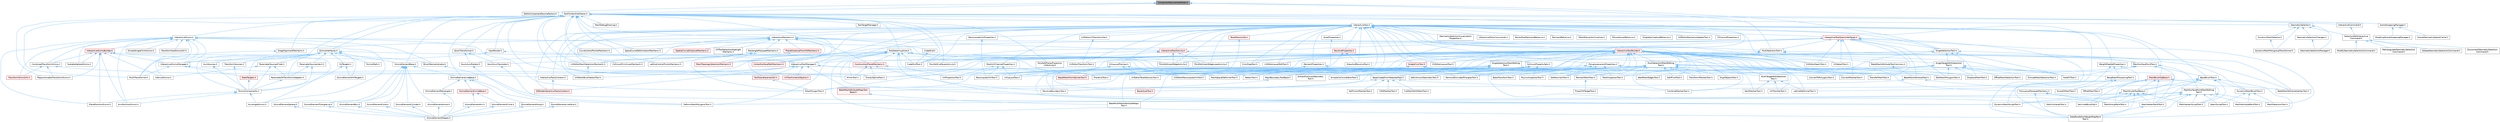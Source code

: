 digraph "ComponentSourceInterfaces.h"
{
 // INTERACTIVE_SVG=YES
 // LATEX_PDF_SIZE
  bgcolor="transparent";
  edge [fontname=Helvetica,fontsize=10,labelfontname=Helvetica,labelfontsize=10];
  node [fontname=Helvetica,fontsize=10,shape=box,height=0.2,width=0.4];
  Node1 [id="Node000001",label="ComponentSourceInterfaces.h",height=0.2,width=0.4,color="gray40", fillcolor="grey60", style="filled", fontcolor="black",tooltip=" "];
  Node1 -> Node2 [id="edge1_Node000001_Node000002",dir="back",color="steelblue1",style="solid",tooltip=" "];
  Node2 [id="Node000002",label="EditorComponentSourceFactory.h",height=0.2,width=0.4,color="grey40", fillcolor="white", style="filled",URL="$d4/d35/EditorComponentSourceFactory_8h.html",tooltip=" "];
  Node1 -> Node3 [id="edge2_Node000001_Node000003",dir="back",color="steelblue1",style="solid",tooltip=" "];
  Node3 [id="Node000003",label="MultiSelectionTool.h",height=0.2,width=0.4,color="grey40", fillcolor="white", style="filled",URL="$d6/dc9/MultiSelectionTool_8h.html",tooltip=" "];
  Node3 -> Node4 [id="edge3_Node000003_Node000004",dir="back",color="steelblue1",style="solid",tooltip=" "];
  Node4 [id="Node000004",label="BakeMeshAttributeToolCommon.h",height=0.2,width=0.4,color="grey40", fillcolor="white", style="filled",URL="$d8/d75/BakeMeshAttributeToolCommon_8h.html",tooltip=" "];
  Node4 -> Node5 [id="edge4_Node000004_Node000005",dir="back",color="steelblue1",style="solid",tooltip=" "];
  Node5 [id="Node000005",label="BakeMeshAttributeTool.h",height=0.2,width=0.4,color="grey40", fillcolor="white", style="filled",URL="$d0/d82/BakeMeshAttributeTool_8h.html",tooltip=" "];
  Node5 -> Node6 [id="edge5_Node000005_Node000006",dir="back",color="steelblue1",style="solid",tooltip=" "];
  Node6 [id="Node000006",label="BakeMeshAttributeMapsTool\lBase.h",height=0.2,width=0.4,color="red", fillcolor="#FFF0F0", style="filled",URL="$dc/d68/BakeMeshAttributeMapsToolBase_8h.html",tooltip=" "];
  Node6 -> Node8 [id="edge6_Node000006_Node000008",dir="back",color="steelblue1",style="solid",tooltip=" "];
  Node8 [id="Node000008",label="BakeMultiMeshAttributeMaps\lTool.h",height=0.2,width=0.4,color="grey40", fillcolor="white", style="filled",URL="$d7/d65/BakeMultiMeshAttributeMapsTool_8h.html",tooltip=" "];
  Node5 -> Node9 [id="edge7_Node000005_Node000009",dir="back",color="steelblue1",style="solid",tooltip=" "];
  Node9 [id="Node000009",label="BakeMeshAttributeVertexTool.h",height=0.2,width=0.4,color="grey40", fillcolor="white", style="filled",URL="$d6/d76/BakeMeshAttributeVertexTool_8h.html",tooltip=" "];
  Node3 -> Node9 [id="edge8_Node000003_Node000009",dir="back",color="steelblue1",style="solid",tooltip=" "];
  Node3 -> Node8 [id="edge9_Node000003_Node000008",dir="back",color="steelblue1",style="solid",tooltip=" "];
  Node3 -> Node10 [id="edge10_Node000003_Node000010",dir="back",color="steelblue1",style="solid",tooltip=" "];
  Node10 [id="Node000010",label="MultiSelectionMeshEditing\lTool.h",height=0.2,width=0.4,color="grey40", fillcolor="white", style="filled",URL="$d0/d5c/MultiSelectionMeshEditingTool_8h.html",tooltip=" "];
  Node10 -> Node11 [id="edge11_Node000010_Node000011",dir="back",color="steelblue1",style="solid",tooltip=" "];
  Node11 [id="Node000011",label="AlignObjectsTool.h",height=0.2,width=0.4,color="grey40", fillcolor="white", style="filled",URL="$da/d25/AlignObjectsTool_8h.html",tooltip=" "];
  Node10 -> Node5 [id="edge12_Node000010_Node000005",dir="back",color="steelblue1",style="solid",tooltip=" "];
  Node10 -> Node12 [id="edge13_Node000010_Node000012",dir="back",color="steelblue1",style="solid",tooltip=" "];
  Node12 [id="Node000012",label="BakeTransformTool.h",height=0.2,width=0.4,color="grey40", fillcolor="white", style="filled",URL="$dc/d39/BakeTransformTool_8h.html",tooltip=" "];
  Node10 -> Node13 [id="edge14_Node000010_Node000013",dir="back",color="steelblue1",style="solid",tooltip=" "];
  Node13 [id="Node000013",label="BaseCreateFromSelectedTool.h",height=0.2,width=0.4,color="grey40", fillcolor="white", style="filled",URL="$de/dc7/BaseCreateFromSelectedTool_8h.html",tooltip=" "];
  Node13 -> Node14 [id="edge15_Node000013_Node000014",dir="back",color="steelblue1",style="solid",tooltip=" "];
  Node14 [id="Node000014",label="BaseVoxelTool.h",height=0.2,width=0.4,color="red", fillcolor="#FFF0F0", style="filled",URL="$db/d63/BaseVoxelTool_8h.html",tooltip=" "];
  Node13 -> Node18 [id="edge16_Node000013_Node000018",dir="back",color="steelblue1",style="solid",tooltip=" "];
  Node18 [id="Node000018",label="CSGMeshesTool.h",height=0.2,width=0.4,color="grey40", fillcolor="white", style="filled",URL="$db/dd1/CSGMeshesTool_8h.html",tooltip=" "];
  Node13 -> Node19 [id="edge17_Node000013_Node000019",dir="back",color="steelblue1",style="solid",tooltip=" "];
  Node19 [id="Node000019",label="CombineMeshesTool.h",height=0.2,width=0.4,color="grey40", fillcolor="white", style="filled",URL="$dd/da3/CombineMeshesTool_8h.html",tooltip=" "];
  Node13 -> Node20 [id="edge18_Node000013_Node000020",dir="back",color="steelblue1",style="solid",tooltip=" "];
  Node20 [id="Node000020",label="CutMeshWithMeshTool.h",height=0.2,width=0.4,color="grey40", fillcolor="white", style="filled",URL="$d2/d2c/CutMeshWithMeshTool_8h.html",tooltip=" "];
  Node13 -> Node21 [id="edge19_Node000013_Node000021",dir="back",color="steelblue1",style="solid",tooltip=" "];
  Node21 [id="Node000021",label="SelfUnionMeshesTool.h",height=0.2,width=0.4,color="grey40", fillcolor="white", style="filled",URL="$dc/dad/SelfUnionMeshesTool_8h.html",tooltip=" "];
  Node10 -> Node19 [id="edge20_Node000010_Node000019",dir="back",color="steelblue1",style="solid",tooltip=" "];
  Node10 -> Node22 [id="edge21_Node000010_Node000022",dir="back",color="steelblue1",style="solid",tooltip=" "];
  Node22 [id="Node000022",label="ConvertMeshesTool.h",height=0.2,width=0.4,color="grey40", fillcolor="white", style="filled",URL="$dc/d47/ConvertMeshesTool_8h.html",tooltip=" "];
  Node10 -> Node23 [id="edge22_Node000010_Node000023",dir="back",color="steelblue1",style="solid",tooltip=" "];
  Node23 [id="Node000023",label="EditNormalsTool.h",height=0.2,width=0.4,color="grey40", fillcolor="white", style="filled",URL="$de/d53/EditNormalsTool_8h.html",tooltip=" "];
  Node10 -> Node24 [id="edge23_Node000010_Node000024",dir="back",color="steelblue1",style="solid",tooltip=" "];
  Node24 [id="Node000024",label="EditPivotTool.h",height=0.2,width=0.4,color="grey40", fillcolor="white", style="filled",URL="$de/dc7/EditPivotTool_8h.html",tooltip=" "];
  Node10 -> Node25 [id="edge24_Node000010_Node000025",dir="back",color="steelblue1",style="solid",tooltip=" "];
  Node25 [id="Node000025",label="MirrorTool.h",height=0.2,width=0.4,color="grey40", fillcolor="white", style="filled",URL="$d3/dc9/MirrorTool_8h.html",tooltip=" "];
  Node10 -> Node26 [id="edge25_Node000010_Node000026",dir="back",color="steelblue1",style="solid",tooltip=" "];
  Node26 [id="Node000026",label="MultiTargetWithSelection\lTool.h",height=0.2,width=0.4,color="grey40", fillcolor="white", style="filled",URL="$de/dbc/MultiTargetWithSelectionTool_8h.html",tooltip=" "];
  Node26 -> Node27 [id="edge26_Node000026_Node000027",dir="back",color="steelblue1",style="solid",tooltip=" "];
  Node27 [id="Node000027",label="LatticeDeformerTool.h",height=0.2,width=0.4,color="grey40", fillcolor="white", style="filled",URL="$db/d83/LatticeDeformerTool_8h.html",tooltip=" "];
  Node26 -> Node28 [id="edge27_Node000026_Node000028",dir="back",color="steelblue1",style="solid",tooltip=" "];
  Node28 [id="Node000028",label="SplitMeshesTool.h",height=0.2,width=0.4,color="grey40", fillcolor="white", style="filled",URL="$dc/d7f/SplitMeshesTool_8h.html",tooltip=" "];
  Node26 -> Node29 [id="edge28_Node000026_Node000029",dir="back",color="steelblue1",style="solid",tooltip=" "];
  Node29 [id="Node000029",label="UVTransferTool.h",height=0.2,width=0.4,color="grey40", fillcolor="white", style="filled",URL="$df/d22/UVTransferTool_8h.html",tooltip=" "];
  Node10 -> Node30 [id="edge29_Node000010_Node000030",dir="back",color="steelblue1",style="solid",tooltip=" "];
  Node30 [id="Node000030",label="PatternTool.h",height=0.2,width=0.4,color="grey40", fillcolor="white", style="filled",URL="$d1/d40/PatternTool_8h.html",tooltip=" "];
  Node10 -> Node31 [id="edge30_Node000010_Node000031",dir="back",color="steelblue1",style="solid",tooltip=" "];
  Node31 [id="Node000031",label="PhysicsInspectorTool.h",height=0.2,width=0.4,color="grey40", fillcolor="white", style="filled",URL="$d8/d53/PhysicsInspectorTool_8h.html",tooltip=" "];
  Node10 -> Node32 [id="edge31_Node000010_Node000032",dir="back",color="steelblue1",style="solid",tooltip=" "];
  Node32 [id="Node000032",label="PlaneCutTool.h",height=0.2,width=0.4,color="grey40", fillcolor="white", style="filled",URL="$dd/def/PlaneCutTool_8h.html",tooltip=" "];
  Node10 -> Node33 [id="edge32_Node000010_Node000033",dir="back",color="steelblue1",style="solid",tooltip=" "];
  Node33 [id="Node000033",label="RemeshMeshTool.h",height=0.2,width=0.4,color="grey40", fillcolor="white", style="filled",URL="$dc/dd6/RemeshMeshTool_8h.html",tooltip=" "];
  Node33 -> Node34 [id="edge33_Node000033_Node000034",dir="back",color="steelblue1",style="solid",tooltip=" "];
  Node34 [id="Node000034",label="ProjectToTargetTool.h",height=0.2,width=0.4,color="grey40", fillcolor="white", style="filled",URL="$d3/daa/ProjectToTargetTool_8h.html",tooltip=" "];
  Node10 -> Node35 [id="edge34_Node000010_Node000035",dir="back",color="steelblue1",style="solid",tooltip=" "];
  Node35 [id="Node000035",label="RemoveOccludedTrianglesTool.h",height=0.2,width=0.4,color="grey40", fillcolor="white", style="filled",URL="$d9/da1/RemoveOccludedTrianglesTool_8h.html",tooltip=" "];
  Node10 -> Node36 [id="edge35_Node000010_Node000036",dir="back",color="steelblue1",style="solid",tooltip=" "];
  Node36 [id="Node000036",label="SetCollisionGeometryTool.h",height=0.2,width=0.4,color="grey40", fillcolor="white", style="filled",URL="$d0/de6/SetCollisionGeometryTool_8h.html",tooltip=" "];
  Node10 -> Node37 [id="edge36_Node000010_Node000037",dir="back",color="steelblue1",style="solid",tooltip=" "];
  Node37 [id="Node000037",label="TransferMeshTool.h",height=0.2,width=0.4,color="grey40", fillcolor="white", style="filled",URL="$db/da5/TransferMeshTool_8h.html",tooltip=" "];
  Node10 -> Node38 [id="edge37_Node000010_Node000038",dir="back",color="steelblue1",style="solid",tooltip=" "];
  Node38 [id="Node000038",label="TransformMeshesTool.h",height=0.2,width=0.4,color="grey40", fillcolor="white", style="filled",URL="$d6/d21/TransformMeshesTool_8h.html",tooltip=" "];
  Node10 -> Node39 [id="edge38_Node000010_Node000039",dir="back",color="steelblue1",style="solid",tooltip=" "];
  Node39 [id="Node000039",label="UVLayoutTool.h",height=0.2,width=0.4,color="grey40", fillcolor="white", style="filled",URL="$d6/d89/UVLayoutTool_8h.html",tooltip=" "];
  Node1 -> Node40 [id="edge39_Node000001_Node000040",dir="back",color="steelblue1",style="solid",tooltip=" "];
  Node40 [id="Node000040",label="SingleSelectionTool.h",height=0.2,width=0.4,color="grey40", fillcolor="white", style="filled",URL="$de/def/SingleSelectionTool_8h.html",tooltip=" "];
  Node40 -> Node41 [id="edge40_Node000040_Node000041",dir="back",color="steelblue1",style="solid",tooltip=" "];
  Node41 [id="Node000041",label="DisplaceMeshTool.h",height=0.2,width=0.4,color="grey40", fillcolor="white", style="filled",URL="$da/d28/DisplaceMeshTool_8h.html",tooltip=" "];
  Node40 -> Node42 [id="edge41_Node000040_Node000042",dir="back",color="steelblue1",style="solid",tooltip=" "];
  Node42 [id="Node000042",label="HoleFillTool.h",height=0.2,width=0.4,color="grey40", fillcolor="white", style="filled",URL="$da/d02/HoleFillTool_8h.html",tooltip=" "];
  Node40 -> Node43 [id="edge42_Node000040_Node000043",dir="back",color="steelblue1",style="solid",tooltip=" "];
  Node43 [id="Node000043",label="MeshInspectorTool.h",height=0.2,width=0.4,color="grey40", fillcolor="white", style="filled",URL="$de/da1/MeshInspectorTool_8h.html",tooltip=" "];
  Node40 -> Node44 [id="edge43_Node000040_Node000044",dir="back",color="steelblue1",style="solid",tooltip=" "];
  Node44 [id="Node000044",label="MeshSurfacePointTool.h",height=0.2,width=0.4,color="grey40", fillcolor="white", style="filled",URL="$d5/d09/MeshSurfacePointTool_8h.html",tooltip=" "];
  Node44 -> Node45 [id="edge44_Node000044_Node000045",dir="back",color="steelblue1",style="solid",tooltip=" "];
  Node45 [id="Node000045",label="BaseBrushTool.h",height=0.2,width=0.4,color="grey40", fillcolor="white", style="filled",URL="$d9/d0b/BaseBrushTool_8h.html",tooltip=" "];
  Node45 -> Node46 [id="edge45_Node000045_Node000046",dir="back",color="steelblue1",style="solid",tooltip=" "];
  Node46 [id="Node000046",label="DataflowEditorWeightMapPaint\lTool.h",height=0.2,width=0.4,color="grey40", fillcolor="white", style="filled",URL="$db/d46/DataflowEditorWeightMapPaintTool_8h.html",tooltip=" "];
  Node45 -> Node47 [id="edge46_Node000045_Node000047",dir="back",color="steelblue1",style="solid",tooltip=" "];
  Node47 [id="Node000047",label="DynamicMeshBrushTool.h",height=0.2,width=0.4,color="grey40", fillcolor="white", style="filled",URL="$da/d04/DynamicMeshBrushTool_8h.html",tooltip=" "];
  Node47 -> Node48 [id="edge47_Node000047_Node000048",dir="back",color="steelblue1",style="solid",tooltip=" "];
  Node48 [id="Node000048",label="MeshAttributePaintTool.h",height=0.2,width=0.4,color="grey40", fillcolor="white", style="filled",URL="$d3/d29/MeshAttributePaintTool_8h.html",tooltip=" "];
  Node47 -> Node49 [id="edge48_Node000047_Node000049",dir="back",color="steelblue1",style="solid",tooltip=" "];
  Node49 [id="Node000049",label="MeshSelectionTool.h",height=0.2,width=0.4,color="grey40", fillcolor="white", style="filled",URL="$d8/d80/MeshSelectionTool_8h.html",tooltip=" "];
  Node47 -> Node50 [id="edge49_Node000047_Node000050",dir="back",color="steelblue1",style="solid",tooltip=" "];
  Node50 [id="Node000050",label="SeamSculptTool.h",height=0.2,width=0.4,color="grey40", fillcolor="white", style="filled",URL="$d1/d31/SeamSculptTool_8h.html",tooltip=" "];
  Node45 -> Node51 [id="edge50_Node000045_Node000051",dir="back",color="steelblue1",style="solid",tooltip=" "];
  Node51 [id="Node000051",label="DynamicMeshSculptTool.h",height=0.2,width=0.4,color="grey40", fillcolor="white", style="filled",URL="$d6/d16/DynamicMeshSculptTool_8h.html",tooltip=" "];
  Node45 -> Node52 [id="edge51_Node000045_Node000052",dir="back",color="steelblue1",style="solid",tooltip=" "];
  Node52 [id="Node000052",label="MeshGroupPaintTool.h",height=0.2,width=0.4,color="grey40", fillcolor="white", style="filled",URL="$dd/d04/MeshGroupPaintTool_8h.html",tooltip=" "];
  Node45 -> Node53 [id="edge52_Node000045_Node000053",dir="back",color="steelblue1",style="solid",tooltip=" "];
  Node53 [id="Node000053",label="MeshSculptToolBase.h",height=0.2,width=0.4,color="grey40", fillcolor="white", style="filled",URL="$d8/d2a/MeshSculptToolBase_8h.html",tooltip=" "];
  Node53 -> Node46 [id="edge53_Node000053_Node000046",dir="back",color="steelblue1",style="solid",tooltip=" "];
  Node53 -> Node51 [id="edge54_Node000053_Node000051",dir="back",color="steelblue1",style="solid",tooltip=" "];
  Node53 -> Node54 [id="edge55_Node000053_Node000054",dir="back",color="steelblue1",style="solid",tooltip=" "];
  Node54 [id="Node000054",label="KelvinletBrushOp.h",height=0.2,width=0.4,color="grey40", fillcolor="white", style="filled",URL="$d9/d5c/KelvinletBrushOp_8h.html",tooltip=" "];
  Node53 -> Node52 [id="edge56_Node000053_Node000052",dir="back",color="steelblue1",style="solid",tooltip=" "];
  Node53 -> Node55 [id="edge57_Node000053_Node000055",dir="back",color="steelblue1",style="solid",tooltip=" "];
  Node55 [id="Node000055",label="MeshVertexPaintTool.h",height=0.2,width=0.4,color="grey40", fillcolor="white", style="filled",URL="$db/d74/MeshVertexPaintTool_8h.html",tooltip=" "];
  Node55 -> Node46 [id="edge58_Node000055_Node000046",dir="back",color="steelblue1",style="solid",tooltip=" "];
  Node53 -> Node56 [id="edge59_Node000053_Node000056",dir="back",color="steelblue1",style="solid",tooltip=" "];
  Node56 [id="Node000056",label="MeshVertexSculptTool.h",height=0.2,width=0.4,color="grey40", fillcolor="white", style="filled",URL="$dc/da6/MeshVertexSculptTool_8h.html",tooltip=" "];
  Node45 -> Node55 [id="edge60_Node000045_Node000055",dir="back",color="steelblue1",style="solid",tooltip=" "];
  Node45 -> Node56 [id="edge61_Node000045_Node000056",dir="back",color="steelblue1",style="solid",tooltip=" "];
  Node44 -> Node42 [id="edge62_Node000044_Node000042",dir="back",color="steelblue1",style="solid",tooltip=" "];
  Node44 -> Node53 [id="edge63_Node000044_Node000053",dir="back",color="steelblue1",style="solid",tooltip=" "];
  Node44 -> Node57 [id="edge64_Node000044_Node000057",dir="back",color="steelblue1",style="solid",tooltip=" "];
  Node57 [id="Node000057",label="MeshSpaceDeformerTool.h",height=0.2,width=0.4,color="grey40", fillcolor="white", style="filled",URL="$d7/dc8/MeshSpaceDeformerTool_8h.html",tooltip=" "];
  Node44 -> Node58 [id="edge65_Node000044_Node000058",dir="back",color="steelblue1",style="solid",tooltip=" "];
  Node58 [id="Node000058",label="MeshSurfacePointMeshEditing\lTool.h",height=0.2,width=0.4,color="grey40", fillcolor="white", style="filled",URL="$d6/d28/MeshSurfacePointMeshEditingTool_8h.html",tooltip=" "];
  Node58 -> Node46 [id="edge66_Node000058_Node000046",dir="back",color="steelblue1",style="solid",tooltip=" "];
  Node58 -> Node59 [id="edge67_Node000058_Node000059",dir="back",color="steelblue1",style="solid",tooltip=" "];
  Node59 [id="Node000059",label="DeformMeshPolygonsTool.h",height=0.2,width=0.4,color="grey40", fillcolor="white", style="filled",URL="$db/d72/DeformMeshPolygonsTool_8h.html",tooltip=" "];
  Node58 -> Node51 [id="edge68_Node000058_Node000051",dir="back",color="steelblue1",style="solid",tooltip=" "];
  Node58 -> Node60 [id="edge69_Node000058_Node000060",dir="back",color="steelblue1",style="solid",tooltip=" "];
  Node60 [id="Node000060",label="EditUVIslandsTool.h",height=0.2,width=0.4,color="grey40", fillcolor="white", style="filled",URL="$d0/de4/EditUVIslandsTool_8h.html",tooltip=" "];
  Node58 -> Node48 [id="edge70_Node000058_Node000048",dir="back",color="steelblue1",style="solid",tooltip=" "];
  Node58 -> Node52 [id="edge71_Node000058_Node000052",dir="back",color="steelblue1",style="solid",tooltip=" "];
  Node58 -> Node49 [id="edge72_Node000058_Node000049",dir="back",color="steelblue1",style="solid",tooltip=" "];
  Node58 -> Node55 [id="edge73_Node000058_Node000055",dir="back",color="steelblue1",style="solid",tooltip=" "];
  Node58 -> Node56 [id="edge74_Node000058_Node000056",dir="back",color="steelblue1",style="solid",tooltip=" "];
  Node58 -> Node50 [id="edge75_Node000058_Node000050",dir="back",color="steelblue1",style="solid",tooltip=" "];
  Node40 -> Node61 [id="edge76_Node000040_Node000061",dir="back",color="steelblue1",style="solid",tooltip=" "];
  Node61 [id="Node000061",label="PolyEditInsertEdgeActivity.h",height=0.2,width=0.4,color="grey40", fillcolor="white", style="filled",URL="$d1/d26/PolyEditInsertEdgeActivity_8h.html",tooltip=" "];
  Node40 -> Node62 [id="edge77_Node000040_Node000062",dir="back",color="steelblue1",style="solid",tooltip=" "];
  Node62 [id="Node000062",label="PolyEditInsertEdgeLoopActivity.h",height=0.2,width=0.4,color="grey40", fillcolor="white", style="filled",URL="$d5/d37/PolyEditInsertEdgeLoopActivity_8h.html",tooltip=" "];
  Node40 -> Node63 [id="edge78_Node000040_Node000063",dir="back",color="steelblue1",style="solid",tooltip=" "];
  Node63 [id="Node000063",label="SingleSelectionMeshEditing\lTool.h",height=0.2,width=0.4,color="grey40", fillcolor="white", style="filled",URL="$db/d7b/SingleSelectionMeshEditingTool_8h.html",tooltip=" "];
  Node63 -> Node41 [id="edge79_Node000063_Node000041",dir="back",color="steelblue1",style="solid",tooltip=" "];
  Node63 -> Node64 [id="edge80_Node000063_Node000064",dir="back",color="steelblue1",style="solid",tooltip=" "];
  Node64 [id="Node000064",label="ExtractCollisionGeometry\lTool.h",height=0.2,width=0.4,color="grey40", fillcolor="white", style="filled",URL="$d6/dbd/ExtractCollisionGeometryTool_8h.html",tooltip=" "];
  Node63 -> Node65 [id="edge81_Node000063_Node000065",dir="back",color="steelblue1",style="solid",tooltip=" "];
  Node65 [id="Node000065",label="ExtractSplineTool.h",height=0.2,width=0.4,color="grey40", fillcolor="white", style="filled",URL="$d3/d4d/ExtractSplineTool_8h.html",tooltip=" "];
  Node63 -> Node42 [id="edge82_Node000063_Node000042",dir="back",color="steelblue1",style="solid",tooltip=" "];
  Node63 -> Node66 [id="edge83_Node000063_Node000066",dir="back",color="steelblue1",style="solid",tooltip=" "];
  Node66 [id="Node000066",label="MeshBoundaryToolBase.h",height=0.2,width=0.4,color="grey40", fillcolor="white", style="filled",URL="$dd/da3/MeshBoundaryToolBase_8h.html",tooltip=" "];
  Node66 -> Node67 [id="edge84_Node000066_Node000067",dir="back",color="steelblue1",style="solid",tooltip=" "];
  Node67 [id="Node000067",label="RevolveBoundaryTool.h",height=0.2,width=0.4,color="grey40", fillcolor="white", style="filled",URL="$da/dce/RevolveBoundaryTool_8h.html",tooltip=" "];
  Node63 -> Node43 [id="edge85_Node000063_Node000043",dir="back",color="steelblue1",style="solid",tooltip=" "];
  Node63 -> Node57 [id="edge86_Node000063_Node000057",dir="back",color="steelblue1",style="solid",tooltip=" "];
  Node63 -> Node68 [id="edge87_Node000063_Node000068",dir="back",color="steelblue1",style="solid",tooltip=" "];
  Node68 [id="Node000068",label="RecomputeUVsTool.h",height=0.2,width=0.4,color="grey40", fillcolor="white", style="filled",URL="$d0/d92/RecomputeUVsTool_8h.html",tooltip=" "];
  Node63 -> Node69 [id="edge88_Node000063_Node000069",dir="back",color="steelblue1",style="solid",tooltip=" "];
  Node69 [id="Node000069",label="SimpleCollisionEditorTool.h",height=0.2,width=0.4,color="grey40", fillcolor="white", style="filled",URL="$d0/dbe/SimpleCollisionEditorTool_8h.html",tooltip=" "];
  Node63 -> Node70 [id="edge89_Node000063_Node000070",dir="back",color="steelblue1",style="solid",tooltip=" "];
  Node70 [id="Node000070",label="UVEditorRecomputeUVsTool.h",height=0.2,width=0.4,color="grey40", fillcolor="white", style="filled",URL="$d2/db8/UVEditorRecomputeUVsTool_8h.html",tooltip=" "];
  Node63 -> Node71 [id="edge90_Node000063_Node000071",dir="back",color="steelblue1",style="solid",tooltip=" "];
  Node71 [id="Node000071",label="UVEditorTexelDensityTool.h",height=0.2,width=0.4,color="grey40", fillcolor="white", style="filled",URL="$d0/d8b/UVEditorTexelDensityTool_8h.html",tooltip=" "];
  Node63 -> Node72 [id="edge91_Node000063_Node000072",dir="back",color="steelblue1",style="solid",tooltip=" "];
  Node72 [id="Node000072",label="WeldMeshEdgesTool.h",height=0.2,width=0.4,color="grey40", fillcolor="white", style="filled",URL="$d5/d6e/WeldMeshEdgesTool_8h.html",tooltip=" "];
  Node40 -> Node73 [id="edge92_Node000040_Node000073",dir="back",color="steelblue1",style="solid",tooltip=" "];
  Node73 [id="Node000073",label="SingleTargetWithSelection\lTool.h",height=0.2,width=0.4,color="grey40", fillcolor="white", style="filled",URL="$db/d5c/SingleTargetWithSelectionTool_8h.html",tooltip=" "];
  Node73 -> Node74 [id="edge93_Node000073_Node000074",dir="back",color="steelblue1",style="solid",tooltip=" "];
  Node74 [id="Node000074",label="BaseMeshProcessingTool.h",height=0.2,width=0.4,color="grey40", fillcolor="white", style="filled",URL="$d4/d77/BaseMeshProcessingTool_8h.html",tooltip=" "];
  Node74 -> Node75 [id="edge94_Node000074_Node000075",dir="back",color="steelblue1",style="solid",tooltip=" "];
  Node75 [id="Node000075",label="OffsetMeshTool.h",height=0.2,width=0.4,color="grey40", fillcolor="white", style="filled",URL="$da/d01/OffsetMeshTool_8h.html",tooltip=" "];
  Node74 -> Node76 [id="edge95_Node000074_Node000076",dir="back",color="steelblue1",style="solid",tooltip=" "];
  Node76 [id="Node000076",label="SmoothMeshTool.h",height=0.2,width=0.4,color="grey40", fillcolor="white", style="filled",URL="$da/da9/SmoothMeshTool_8h.html",tooltip=" "];
  Node73 -> Node77 [id="edge96_Node000073_Node000077",dir="back",color="steelblue1",style="solid",tooltip=" "];
  Node77 [id="Node000077",label="ConvertToPolygonsTool.h",height=0.2,width=0.4,color="grey40", fillcolor="white", style="filled",URL="$d7/d5a/ConvertToPolygonsTool_8h.html",tooltip=" "];
  Node73 -> Node41 [id="edge97_Node000073_Node000041",dir="back",color="steelblue1",style="solid",tooltip=" "];
  Node73 -> Node78 [id="edge98_Node000073_Node000078",dir="back",color="steelblue1",style="solid",tooltip=" "];
  Node78 [id="Node000078",label="EditMeshPolygonsTool.h",height=0.2,width=0.4,color="grey40", fillcolor="white", style="filled",URL="$d5/d72/EditMeshPolygonsTool_8h.html",tooltip=" "];
  Node73 -> Node79 [id="edge99_Node000073_Node000079",dir="back",color="steelblue1",style="solid",tooltip=" "];
  Node79 [id="Node000079",label="ExtrudeMeshSelectionTool.h",height=0.2,width=0.4,color="grey40", fillcolor="white", style="filled",URL="$dc/d31/ExtrudeMeshSelectionTool_8h.html",tooltip=" "];
  Node73 -> Node80 [id="edge100_Node000073_Node000080",dir="back",color="steelblue1",style="solid",tooltip=" "];
  Node80 [id="Node000080",label="OffsetMeshSelectionTool.h",height=0.2,width=0.4,color="grey40", fillcolor="white", style="filled",URL="$d8/d2e/OffsetMeshSelectionTool_8h.html",tooltip=" "];
  Node73 -> Node81 [id="edge101_Node000073_Node000081",dir="back",color="steelblue1",style="solid",tooltip=" "];
  Node81 [id="Node000081",label="UVProjectionTool.h",height=0.2,width=0.4,color="grey40", fillcolor="white", style="filled",URL="$d5/d4f/UVProjectionTool_8h.html",tooltip=" "];
  Node73 -> Node72 [id="edge102_Node000073_Node000072",dir="back",color="steelblue1",style="solid",tooltip=" "];
  Node1 -> Node82 [id="edge103_Node000001_Node000082",dir="back",color="steelblue1",style="solid",tooltip=" "];
  Node82 [id="Node000082",label="ToolContextInterfaces.h",height=0.2,width=0.4,color="grey40", fillcolor="white", style="filled",URL="$dd/d61/ToolContextInterfaces_8h.html",tooltip=" "];
  Node82 -> Node83 [id="edge104_Node000082_Node000083",dir="back",color="steelblue1",style="solid",tooltip=" "];
  Node83 [id="Node000083",label="CollisionPrimitivesMechanic.h",height=0.2,width=0.4,color="grey40", fillcolor="white", style="filled",URL="$d7/d16/CollisionPrimitivesMechanic_8h.html",tooltip=" "];
  Node82 -> Node84 [id="edge105_Node000082_Node000084",dir="back",color="steelblue1",style="solid",tooltip=" "];
  Node84 [id="Node000084",label="CubeGridTool.h",height=0.2,width=0.4,color="grey40", fillcolor="white", style="filled",URL="$d3/d38/CubeGridTool_8h.html",tooltip=" "];
  Node82 -> Node85 [id="edge106_Node000082_Node000085",dir="back",color="steelblue1",style="solid",tooltip=" "];
  Node85 [id="Node000085",label="CurveControlPointsMechanic.h",height=0.2,width=0.4,color="grey40", fillcolor="white", style="filled",URL="$d4/d87/CurveControlPointsMechanic_8h.html",tooltip=" "];
  Node82 -> Node86 [id="edge107_Node000082_Node000086",dir="back",color="steelblue1",style="solid",tooltip=" "];
  Node86 [id="Node000086",label="DragAlignmentMechanic.h",height=0.2,width=0.4,color="grey40", fillcolor="white", style="filled",URL="$d1/d74/DragAlignmentMechanic_8h.html",tooltip=" "];
  Node86 -> Node87 [id="edge108_Node000086_Node000087",dir="back",color="steelblue1",style="solid",tooltip=" "];
  Node87 [id="Node000087",label="MultiTransformer.h",height=0.2,width=0.4,color="grey40", fillcolor="white", style="filled",URL="$d1/d6f/MultiTransformer_8h.html",tooltip=" "];
  Node82 -> Node65 [id="edge109_Node000082_Node000065",dir="back",color="steelblue1",style="solid",tooltip=" "];
  Node82 -> Node88 [id="edge110_Node000082_Node000088",dir="back",color="steelblue1",style="solid",tooltip=" "];
  Node88 [id="Node000088",label="GeometrySelector.h",height=0.2,width=0.4,color="grey40", fillcolor="white", style="filled",URL="$d5/d67/GeometrySelector_8h.html",tooltip=" "];
  Node88 -> Node89 [id="edge111_Node000088_Node000089",dir="back",color="steelblue1",style="solid",tooltip=" "];
  Node89 [id="Node000089",label="DynamicMeshPolygroupTransformer.h",height=0.2,width=0.4,color="grey40", fillcolor="white", style="filled",URL="$dc/db2/DynamicMeshPolygroupTransformer_8h.html",tooltip=" "];
  Node88 -> Node90 [id="edge112_Node000088_Node000090",dir="back",color="steelblue1",style="solid",tooltip=" "];
  Node90 [id="Node000090",label="DynamicMeshSelector.h",height=0.2,width=0.4,color="grey40", fillcolor="white", style="filled",URL="$dc/d01/DynamicMeshSelector_8h.html",tooltip=" "];
  Node90 -> Node89 [id="edge113_Node000090_Node000089",dir="back",color="steelblue1",style="solid",tooltip=" "];
  Node88 -> Node91 [id="edge114_Node000088_Node000091",dir="back",color="steelblue1",style="solid",tooltip=" "];
  Node91 [id="Node000091",label="GeometrySelectionChanges.h",height=0.2,width=0.4,color="grey40", fillcolor="white", style="filled",URL="$d2/d21/GeometrySelectionChanges_8h.html",tooltip=" "];
  Node91 -> Node92 [id="edge115_Node000091_Node000092",dir="back",color="steelblue1",style="solid",tooltip=" "];
  Node92 [id="Node000092",label="GeometrySelectionManager.h",height=0.2,width=0.4,color="grey40", fillcolor="white", style="filled",URL="$d9/d43/GeometrySelectionManager_8h.html",tooltip=" "];
  Node88 -> Node92 [id="edge116_Node000088_Node000092",dir="back",color="steelblue1",style="solid",tooltip=" "];
  Node88 -> Node93 [id="edge117_Node000088_Node000093",dir="back",color="steelblue1",style="solid",tooltip=" "];
  Node93 [id="Node000093",label="SelectionEditInteractive\lCommand.h",height=0.2,width=0.4,color="grey40", fillcolor="white", style="filled",URL="$d8/db5/SelectionEditInteractiveCommand_8h.html",tooltip=" "];
  Node93 -> Node94 [id="edge118_Node000093_Node000094",dir="back",color="steelblue1",style="solid",tooltip=" "];
  Node94 [id="Node000094",label="DeleteGeometrySelectionCommand.h",height=0.2,width=0.4,color="grey40", fillcolor="white", style="filled",URL="$d2/db3/DeleteGeometrySelectionCommand_8h.html",tooltip=" "];
  Node93 -> Node95 [id="edge119_Node000093_Node000095",dir="back",color="steelblue1",style="solid",tooltip=" "];
  Node95 [id="Node000095",label="DisconnectGeometrySelection\lCommand.h",height=0.2,width=0.4,color="grey40", fillcolor="white", style="filled",URL="$df/d86/DisconnectGeometrySelectionCommand_8h.html",tooltip=" "];
  Node93 -> Node96 [id="edge120_Node000093_Node000096",dir="back",color="steelblue1",style="solid",tooltip=" "];
  Node96 [id="Node000096",label="ModifyGeometrySelectionCommand.h",height=0.2,width=0.4,color="grey40", fillcolor="white", style="filled",URL="$d2/dc3/ModifyGeometrySelectionCommand_8h.html",tooltip=" "];
  Node93 -> Node97 [id="edge121_Node000093_Node000097",dir="back",color="steelblue1",style="solid",tooltip=" "];
  Node97 [id="Node000097",label="RetriangulateGeometrySelection\lCommand.h",height=0.2,width=0.4,color="grey40", fillcolor="white", style="filled",URL="$de/d4b/RetriangulateGeometrySelectionCommand_8h.html",tooltip=" "];
  Node82 -> Node98 [id="edge122_Node000082_Node000098",dir="back",color="steelblue1",style="solid",tooltip=" "];
  Node98 [id="Node000098",label="GizmoElementBase.h",height=0.2,width=0.4,color="grey40", fillcolor="white", style="filled",URL="$d5/d19/GizmoElementBase_8h.html",tooltip=" "];
  Node98 -> Node99 [id="edge123_Node000098_Node000099",dir="back",color="steelblue1",style="solid",tooltip=" "];
  Node99 [id="Node000099",label="GizmoElementArrow.h",height=0.2,width=0.4,color="grey40", fillcolor="white", style="filled",URL="$df/d5b/GizmoElementArrow_8h.html",tooltip=" "];
  Node99 -> Node100 [id="edge124_Node000099_Node000100",dir="back",color="steelblue1",style="solid",tooltip=" "];
  Node100 [id="Node000100",label="GizmoElementShapes.h",height=0.2,width=0.4,color="grey40", fillcolor="white", style="filled",URL="$d9/d54/GizmoElementShapes_8h.html",tooltip=" "];
  Node98 -> Node101 [id="edge125_Node000098_Node000101",dir="back",color="steelblue1",style="solid",tooltip=" "];
  Node101 [id="Node000101",label="GizmoElementBox.h",height=0.2,width=0.4,color="grey40", fillcolor="white", style="filled",URL="$d6/d7f/GizmoElementBox_8h.html",tooltip=" "];
  Node101 -> Node100 [id="edge126_Node000101_Node000100",dir="back",color="steelblue1",style="solid",tooltip=" "];
  Node98 -> Node102 [id="edge127_Node000098_Node000102",dir="back",color="steelblue1",style="solid",tooltip=" "];
  Node102 [id="Node000102",label="GizmoElementCone.h",height=0.2,width=0.4,color="grey40", fillcolor="white", style="filled",URL="$dc/dca/GizmoElementCone_8h.html",tooltip=" "];
  Node102 -> Node100 [id="edge128_Node000102_Node000100",dir="back",color="steelblue1",style="solid",tooltip=" "];
  Node98 -> Node103 [id="edge129_Node000098_Node000103",dir="back",color="steelblue1",style="solid",tooltip=" "];
  Node103 [id="Node000103",label="GizmoElementCylinder.h",height=0.2,width=0.4,color="grey40", fillcolor="white", style="filled",URL="$da/dff/GizmoElementCylinder_8h.html",tooltip=" "];
  Node103 -> Node100 [id="edge130_Node000103_Node000100",dir="back",color="steelblue1",style="solid",tooltip=" "];
  Node98 -> Node104 [id="edge131_Node000098_Node000104",dir="back",color="steelblue1",style="solid",tooltip=" "];
  Node104 [id="Node000104",label="GizmoElementLineBase.h",height=0.2,width=0.4,color="grey40", fillcolor="white", style="filled",URL="$d4/d1b/GizmoElementLineBase_8h.html",tooltip=" "];
  Node104 -> Node105 [id="edge132_Node000104_Node000105",dir="back",color="steelblue1",style="solid",tooltip=" "];
  Node105 [id="Node000105",label="GizmoElementCircleBase.h",height=0.2,width=0.4,color="red", fillcolor="#FFF0F0", style="filled",URL="$d5/d29/GizmoElementCircleBase_8h.html",tooltip=" "];
  Node105 -> Node106 [id="edge133_Node000105_Node000106",dir="back",color="steelblue1",style="solid",tooltip=" "];
  Node106 [id="Node000106",label="GizmoElementArc.h",height=0.2,width=0.4,color="grey40", fillcolor="white", style="filled",URL="$dc/dda/GizmoElementArc_8h.html",tooltip=" "];
  Node106 -> Node100 [id="edge134_Node000106_Node000100",dir="back",color="steelblue1",style="solid",tooltip=" "];
  Node105 -> Node107 [id="edge135_Node000105_Node000107",dir="back",color="steelblue1",style="solid",tooltip=" "];
  Node107 [id="Node000107",label="GizmoElementCircle.h",height=0.2,width=0.4,color="grey40", fillcolor="white", style="filled",URL="$dd/dd8/GizmoElementCircle_8h.html",tooltip=" "];
  Node107 -> Node100 [id="edge136_Node000107_Node000100",dir="back",color="steelblue1",style="solid",tooltip=" "];
  Node104 -> Node109 [id="edge137_Node000104_Node000109",dir="back",color="steelblue1",style="solid",tooltip=" "];
  Node109 [id="Node000109",label="GizmoElementGroup.h",height=0.2,width=0.4,color="grey40", fillcolor="white", style="filled",URL="$df/d24/GizmoElementGroup_8h.html",tooltip=" "];
  Node109 -> Node100 [id="edge138_Node000109_Node000100",dir="back",color="steelblue1",style="solid",tooltip=" "];
  Node104 -> Node110 [id="edge139_Node000104_Node000110",dir="back",color="steelblue1",style="solid",tooltip=" "];
  Node110 [id="Node000110",label="GizmoElementLineStrip.h",height=0.2,width=0.4,color="grey40", fillcolor="white", style="filled",URL="$d8/dca/GizmoElementLineStrip_8h.html",tooltip=" "];
  Node110 -> Node100 [id="edge140_Node000110_Node000100",dir="back",color="steelblue1",style="solid",tooltip=" "];
  Node104 -> Node111 [id="edge141_Node000104_Node000111",dir="back",color="steelblue1",style="solid",tooltip=" "];
  Node111 [id="Node000111",label="GizmoElementRectangle.h",height=0.2,width=0.4,color="grey40", fillcolor="white", style="filled",URL="$de/d3f/GizmoElementRectangle_8h.html",tooltip=" "];
  Node111 -> Node100 [id="edge142_Node000111_Node000100",dir="back",color="steelblue1",style="solid",tooltip=" "];
  Node98 -> Node112 [id="edge143_Node000098_Node000112",dir="back",color="steelblue1",style="solid",tooltip=" "];
  Node112 [id="Node000112",label="GizmoElementSphere.h",height=0.2,width=0.4,color="grey40", fillcolor="white", style="filled",URL="$df/d53/GizmoElementSphere_8h.html",tooltip=" "];
  Node112 -> Node100 [id="edge144_Node000112_Node000100",dir="back",color="steelblue1",style="solid",tooltip=" "];
  Node98 -> Node113 [id="edge145_Node000098_Node000113",dir="back",color="steelblue1",style="solid",tooltip=" "];
  Node113 [id="Node000113",label="GizmoElementTriangleList.h",height=0.2,width=0.4,color="grey40", fillcolor="white", style="filled",URL="$dc/dc3/GizmoElementTriangleList_8h.html",tooltip=" "];
  Node113 -> Node100 [id="edge146_Node000113_Node000100",dir="back",color="steelblue1",style="solid",tooltip=" "];
  Node82 -> Node104 [id="edge147_Node000082_Node000104",dir="back",color="steelblue1",style="solid",tooltip=" "];
  Node82 -> Node114 [id="edge148_Node000082_Node000114",dir="back",color="steelblue1",style="solid",tooltip=" "];
  Node114 [id="Node000114",label="GizmoInterfaces.h",height=0.2,width=0.4,color="grey40", fillcolor="white", style="filled",URL="$da/def/GizmoInterfaces_8h.html",tooltip=" "];
  Node114 -> Node115 [id="edge149_Node000114_Node000115",dir="back",color="steelblue1",style="solid",tooltip=" "];
  Node115 [id="Node000115",label="AxisSources.h",height=0.2,width=0.4,color="grey40", fillcolor="white", style="filled",URL="$d6/dfa/AxisSources_8h.html",tooltip=" "];
  Node115 -> Node116 [id="edge150_Node000115_Node000116",dir="back",color="steelblue1",style="solid",tooltip=" "];
  Node116 [id="Node000116",label="GizmoComponents.h",height=0.2,width=0.4,color="grey40", fillcolor="white", style="filled",URL="$d9/d96/GizmoComponents_8h.html",tooltip=" "];
  Node116 -> Node117 [id="edge151_Node000116_Node000117",dir="back",color="steelblue1",style="solid",tooltip=" "];
  Node117 [id="Node000117",label="AxisAngleGizmo.h",height=0.2,width=0.4,color="grey40", fillcolor="white", style="filled",URL="$d1/d0b/AxisAngleGizmo_8h.html",tooltip=" "];
  Node116 -> Node118 [id="edge152_Node000116_Node000118",dir="back",color="steelblue1",style="solid",tooltip=" "];
  Node118 [id="Node000118",label="AxisPositionGizmo.h",height=0.2,width=0.4,color="grey40", fillcolor="white", style="filled",URL="$d1/d25/AxisPositionGizmo_8h.html",tooltip=" "];
  Node116 -> Node119 [id="edge153_Node000116_Node000119",dir="back",color="steelblue1",style="solid",tooltip=" "];
  Node119 [id="Node000119",label="PlanePositionGizmo.h",height=0.2,width=0.4,color="grey40", fillcolor="white", style="filled",URL="$d0/df0/PlanePositionGizmo_8h.html",tooltip=" "];
  Node114 -> Node116 [id="edge154_Node000114_Node000116",dir="back",color="steelblue1",style="solid",tooltip=" "];
  Node114 -> Node98 [id="edge155_Node000114_Node000098",dir="back",color="steelblue1",style="solid",tooltip=" "];
  Node114 -> Node120 [id="edge156_Node000114_Node000120",dir="back",color="steelblue1",style="solid",tooltip=" "];
  Node120 [id="Node000120",label="GizmoElementHitTargets.h",height=0.2,width=0.4,color="grey40", fillcolor="white", style="filled",URL="$da/d23/GizmoElementHitTargets_8h.html",tooltip=" "];
  Node114 -> Node121 [id="edge157_Node000114_Node000121",dir="back",color="steelblue1",style="solid",tooltip=" "];
  Node121 [id="Node000121",label="GizmoMath.h",height=0.2,width=0.4,color="grey40", fillcolor="white", style="filled",URL="$d6/d84/GizmoMath_8h.html",tooltip=" "];
  Node114 -> Node122 [id="edge158_Node000114_Node000122",dir="back",color="steelblue1",style="solid",tooltip=" "];
  Node122 [id="Node000122",label="HitTargets.h",height=0.2,width=0.4,color="grey40", fillcolor="white", style="filled",URL="$d5/d42/HitTargets_8h.html",tooltip=" "];
  Node122 -> Node116 [id="edge159_Node000122_Node000116",dir="back",color="steelblue1",style="solid",tooltip=" "];
  Node122 -> Node120 [id="edge160_Node000122_Node000120",dir="back",color="steelblue1",style="solid",tooltip=" "];
  Node114 -> Node57 [id="edge161_Node000114_Node000057",dir="back",color="steelblue1",style="solid",tooltip=" "];
  Node114 -> Node123 [id="edge162_Node000114_Node000123",dir="back",color="steelblue1",style="solid",tooltip=" "];
  Node123 [id="Node000123",label="ParameterSourcesFloat.h",height=0.2,width=0.4,color="grey40", fillcolor="white", style="filled",URL="$d4/d33/ParameterSourcesFloat_8h.html",tooltip=" "];
  Node123 -> Node116 [id="edge163_Node000123_Node000116",dir="back",color="steelblue1",style="solid",tooltip=" "];
  Node123 -> Node124 [id="edge164_Node000123_Node000124",dir="back",color="steelblue1",style="solid",tooltip=" "];
  Node124 [id="Node000124",label="IntervalGizmo.h",height=0.2,width=0.4,color="grey40", fillcolor="white", style="filled",URL="$d6/d84/IntervalGizmo_8h.html",tooltip=" "];
  Node123 -> Node125 [id="edge165_Node000123_Node000125",dir="back",color="steelblue1",style="solid",tooltip=" "];
  Node125 [id="Node000125",label="ParameterToTransformAdapters.h",height=0.2,width=0.4,color="grey40", fillcolor="white", style="filled",URL="$d2/d65/ParameterToTransformAdapters_8h.html",tooltip=" "];
  Node125 -> Node116 [id="edge166_Node000125_Node000116",dir="back",color="steelblue1",style="solid",tooltip=" "];
  Node114 -> Node126 [id="edge167_Node000114_Node000126",dir="back",color="steelblue1",style="solid",tooltip=" "];
  Node126 [id="Node000126",label="ParameterSourcesVec2.h",height=0.2,width=0.4,color="grey40", fillcolor="white", style="filled",URL="$dc/d98/ParameterSourcesVec2_8h.html",tooltip=" "];
  Node126 -> Node116 [id="edge168_Node000126_Node000116",dir="back",color="steelblue1",style="solid",tooltip=" "];
  Node126 -> Node125 [id="edge169_Node000126_Node000125",dir="back",color="steelblue1",style="solid",tooltip=" "];
  Node114 -> Node125 [id="edge170_Node000114_Node000125",dir="back",color="steelblue1",style="solid",tooltip=" "];
  Node114 -> Node127 [id="edge171_Node000114_Node000127",dir="back",color="steelblue1",style="solid",tooltip=" "];
  Node127 [id="Node000127",label="StateTargets.h",height=0.2,width=0.4,color="red", fillcolor="#FFF0F0", style="filled",URL="$de/d0d/StateTargets_8h.html",tooltip=" "];
  Node127 -> Node116 [id="edge172_Node000127_Node000116",dir="back",color="steelblue1",style="solid",tooltip=" "];
  Node114 -> Node135 [id="edge173_Node000114_Node000135",dir="back",color="steelblue1",style="solid",tooltip=" "];
  Node135 [id="Node000135",label="TransformSources.h",height=0.2,width=0.4,color="grey40", fillcolor="white", style="filled",URL="$d3/ddb/TransformSources_8h.html",tooltip=" "];
  Node135 -> Node116 [id="edge174_Node000135_Node000116",dir="back",color="steelblue1",style="solid",tooltip=" "];
  Node82 -> Node136 [id="edge175_Node000082_Node000136",dir="back",color="steelblue1",style="solid",tooltip=" "];
  Node136 [id="Node000136",label="InputRouter.h",height=0.2,width=0.4,color="grey40", fillcolor="white", style="filled",URL="$d8/d82/InputRouter_8h.html",tooltip=" "];
  Node136 -> Node137 [id="edge176_Node000136_Node000137",dir="back",color="steelblue1",style="solid",tooltip=" "];
  Node137 [id="Node000137",label="InteractiveGizmoManager.h",height=0.2,width=0.4,color="grey40", fillcolor="white", style="filled",URL="$d2/d8a/InteractiveGizmoManager_8h.html",tooltip=" "];
  Node137 -> Node138 [id="edge177_Node000137_Node000138",dir="back",color="steelblue1",style="solid",tooltip=" "];
  Node138 [id="Node000138",label="InteractiveToolsContext.h",height=0.2,width=0.4,color="grey40", fillcolor="white", style="filled",URL="$d2/dfe/InteractiveToolsContext_8h.html",tooltip=" "];
  Node138 -> Node139 [id="edge178_Node000138_Node000139",dir="back",color="steelblue1",style="solid",tooltip=" "];
  Node139 [id="Node000139",label="EdModeInteractiveToolsContext.h",height=0.2,width=0.4,color="red", fillcolor="#FFF0F0", style="filled",URL="$d7/da4/EdModeInteractiveToolsContext_8h.html",tooltip=" "];
  Node137 -> Node87 [id="edge179_Node000137_Node000087",dir="back",color="steelblue1",style="solid",tooltip=" "];
  Node137 -> Node127 [id="edge180_Node000137_Node000127",dir="back",color="steelblue1",style="solid",tooltip=" "];
  Node136 -> Node142 [id="edge181_Node000136_Node000142",dir="back",color="steelblue1",style="solid",tooltip=" "];
  Node142 [id="Node000142",label="InteractiveToolManager.h",height=0.2,width=0.4,color="grey40", fillcolor="white", style="filled",URL="$d0/d23/InteractiveToolManager_8h.html",tooltip=" "];
  Node142 -> Node6 [id="edge182_Node000142_Node000006",dir="back",color="steelblue1",style="solid",tooltip=" "];
  Node142 -> Node13 [id="edge183_Node000142_Node000013",dir="back",color="steelblue1",style="solid",tooltip=" "];
  Node142 -> Node143 [id="edge184_Node000142_Node000143",dir="back",color="steelblue1",style="solid",tooltip=" "];
  Node143 [id="Node000143",label="BaseMeshFromSplinesTool.h",height=0.2,width=0.4,color="red", fillcolor="#FFF0F0", style="filled",URL="$da/d31/BaseMeshFromSplinesTool_8h.html",tooltip=" "];
  Node142 -> Node139 [id="edge185_Node000142_Node000139",dir="back",color="steelblue1",style="solid",tooltip=" "];
  Node142 -> Node138 [id="edge186_Node000142_Node000138",dir="back",color="steelblue1",style="solid",tooltip=" "];
  Node142 -> Node127 [id="edge187_Node000142_Node000127",dir="back",color="steelblue1",style="solid",tooltip=" "];
  Node142 -> Node146 [id="edge188_Node000142_Node000146",dir="back",color="steelblue1",style="solid",tooltip=" "];
  Node146 [id="Node000146",label="ToolSceneQueriesUtil.h",height=0.2,width=0.4,color="red", fillcolor="#FFF0F0", style="filled",URL="$d3/d9c/ToolSceneQueriesUtil_8h.html",tooltip=" "];
  Node146 -> Node147 [id="edge189_Node000146_Node000147",dir="back",color="steelblue1",style="solid",tooltip=" "];
  Node147 [id="Node000147",label="DrawPolygonTool.h",height=0.2,width=0.4,color="grey40", fillcolor="white", style="filled",URL="$d0/d15/DrawPolygonTool_8h.html",tooltip=" "];
  Node142 -> Node151 [id="edge190_Node000142_Node000151",dir="back",color="steelblue1",style="solid",tooltip=" "];
  Node151 [id="Node000151",label="UVToolContextObjects.h",height=0.2,width=0.4,color="red", fillcolor="#FFF0F0", style="filled",URL="$d1/d13/UVToolContextObjects_8h.html",tooltip=" "];
  Node82 -> Node161 [id="edge191_Node000082_Node000161",dir="back",color="steelblue1",style="solid",tooltip=" "];
  Node161 [id="Node000161",label="InteractionMechanic.h",height=0.2,width=0.4,color="grey40", fillcolor="white", style="filled",URL="$df/d30/InteractionMechanic_8h.html",tooltip=" "];
  Node161 -> Node162 [id="edge192_Node000161_Node000162",dir="back",color="steelblue1",style="solid",tooltip=" "];
  Node162 [id="Node000162",label="CollectSurfacePathMechanic.h",height=0.2,width=0.4,color="red", fillcolor="#FFF0F0", style="filled",URL="$d5/dd0/CollectSurfacePathMechanic_8h.html",tooltip=" "];
  Node161 -> Node149 [id="edge193_Node000161_Node000149",dir="back",color="steelblue1",style="solid",tooltip=" "];
  Node149 [id="Node000149",label="ConstructionPlaneMechanic.h",height=0.2,width=0.4,color="red", fillcolor="#FFF0F0", style="filled",URL="$dd/dd6/ConstructionPlaneMechanic_8h.html",tooltip=" "];
  Node149 -> Node65 [id="edge194_Node000149_Node000065",dir="back",color="steelblue1",style="solid",tooltip=" "];
  Node149 -> Node25 [id="edge195_Node000149_Node000025",dir="back",color="steelblue1",style="solid",tooltip=" "];
  Node149 -> Node32 [id="edge196_Node000149_Node000032",dir="back",color="steelblue1",style="solid",tooltip=" "];
  Node149 -> Node67 [id="edge197_Node000149_Node000067",dir="back",color="steelblue1",style="solid",tooltip=" "];
  Node161 -> Node163 [id="edge198_Node000161_Node000163",dir="back",color="steelblue1",style="solid",tooltip=" "];
  Node163 [id="Node000163",label="CubeGrid.h",height=0.2,width=0.4,color="grey40", fillcolor="white", style="filled",URL="$d3/d23/CubeGrid_8h.html",tooltip=" "];
  Node163 -> Node84 [id="edge199_Node000163_Node000084",dir="back",color="steelblue1",style="solid",tooltip=" "];
  Node161 -> Node85 [id="edge200_Node000161_Node000085",dir="back",color="steelblue1",style="solid",tooltip=" "];
  Node161 -> Node86 [id="edge201_Node000161_Node000086",dir="back",color="steelblue1",style="solid",tooltip=" "];
  Node161 -> Node164 [id="edge202_Node000161_Node000164",dir="back",color="steelblue1",style="solid",tooltip=" "];
  Node164 [id="Node000164",label="InteractiveToolActivity.h",height=0.2,width=0.4,color="red", fillcolor="#FFF0F0", style="filled",URL="$da/de4/InteractiveToolActivity_8h.html",tooltip=" "];
  Node164 -> Node78 [id="edge203_Node000164_Node000078",dir="back",color="steelblue1",style="solid",tooltip=" "];
  Node164 -> Node165 [id="edge204_Node000164_Node000165",dir="back",color="steelblue1",style="solid",tooltip=" "];
  Node165 [id="Node000165",label="PolyEditCutFacesActivity.h",height=0.2,width=0.4,color="grey40", fillcolor="white", style="filled",URL="$d4/db0/PolyEditCutFacesActivity_8h.html",tooltip=" "];
  Node164 -> Node61 [id="edge205_Node000164_Node000061",dir="back",color="steelblue1",style="solid",tooltip=" "];
  Node164 -> Node62 [id="edge206_Node000164_Node000062",dir="back",color="steelblue1",style="solid",tooltip=" "];
  Node164 -> Node168 [id="edge207_Node000164_Node000168",dir="back",color="steelblue1",style="solid",tooltip=" "];
  Node168 [id="Node000168",label="PolyEditPlanarProjection\lUVActivity.h",height=0.2,width=0.4,color="grey40", fillcolor="white", style="filled",URL="$d7/d84/PolyEditPlanarProjectionUVActivity_8h.html",tooltip=" "];
  Node161 -> Node169 [id="edge208_Node000161_Node000169",dir="back",color="steelblue1",style="solid",tooltip=" "];
  Node169 [id="Node000169",label="MeshTopologySelectionMechanic.h",height=0.2,width=0.4,color="red", fillcolor="#FFF0F0", style="filled",URL="$d5/d15/MeshTopologySelectionMechanic_8h.html",tooltip=" "];
  Node161 -> Node172 [id="edge209_Node000161_Node000172",dir="back",color="steelblue1",style="solid",tooltip=" "];
  Node172 [id="Node000172",label="PlaneDistanceFromHitMechanic.h",height=0.2,width=0.4,color="red", fillcolor="#FFF0F0", style="filled",URL="$dc/dea/PlaneDistanceFromHitMechanic_8h.html",tooltip=" "];
  Node172 -> Node147 [id="edge210_Node000172_Node000147",dir="back",color="steelblue1",style="solid",tooltip=" "];
  Node161 -> Node173 [id="edge211_Node000161_Node000173",dir="back",color="steelblue1",style="solid",tooltip=" "];
  Node173 [id="Node000173",label="PolyLassoMarqueeMechanic.h",height=0.2,width=0.4,color="grey40", fillcolor="white", style="filled",URL="$dc/dfc/PolyLassoMarqueeMechanic_8h.html",tooltip=" "];
  Node173 -> Node46 [id="edge212_Node000173_Node000046",dir="back",color="steelblue1",style="solid",tooltip=" "];
  Node173 -> Node52 [id="edge213_Node000173_Node000052",dir="back",color="steelblue1",style="solid",tooltip=" "];
  Node173 -> Node55 [id="edge214_Node000173_Node000055",dir="back",color="steelblue1",style="solid",tooltip=" "];
  Node161 -> Node174 [id="edge215_Node000161_Node000174",dir="back",color="steelblue1",style="solid",tooltip=" "];
  Node174 [id="Node000174",label="RectangleMarqueeMechanic.h",height=0.2,width=0.4,color="grey40", fillcolor="white", style="filled",URL="$d5/de9/RectangleMarqueeMechanic_8h.html",tooltip=" "];
  Node174 -> Node83 [id="edge216_Node000174_Node000083",dir="back",color="steelblue1",style="solid",tooltip=" "];
  Node174 -> Node175 [id="edge217_Node000174_Node000175",dir="back",color="steelblue1",style="solid",tooltip=" "];
  Node175 [id="Node000175",label="LatticeControlPointsMechanic.h",height=0.2,width=0.4,color="grey40", fillcolor="white", style="filled",URL="$d5/d7b/LatticeControlPointsMechanic_8h.html",tooltip=" "];
  Node174 -> Node169 [id="edge218_Node000174_Node000169",dir="back",color="steelblue1",style="solid",tooltip=" "];
  Node174 -> Node156 [id="edge219_Node000174_Node000156",dir="back",color="steelblue1",style="solid",tooltip=" "];
  Node156 [id="Node000156",label="UVEditorMeshSelectionMechanic.h",height=0.2,width=0.4,color="grey40", fillcolor="white", style="filled",URL="$d2/d73/UVEditorMeshSelectionMechanic_8h.html",tooltip=" "];
  Node156 -> Node154 [id="edge220_Node000156_Node000154",dir="back",color="steelblue1",style="solid",tooltip=" "];
  Node154 [id="Node000154",label="UVEditorBrushSelectTool.h",height=0.2,width=0.4,color="grey40", fillcolor="white", style="filled",URL="$dd/d97/UVEditorBrushSelectTool_8h.html",tooltip=" "];
  Node161 -> Node176 [id="edge221_Node000161_Node000176",dir="back",color="steelblue1",style="solid",tooltip=" "];
  Node176 [id="Node000176",label="SpaceCurveDeformationMechanic.h",height=0.2,width=0.4,color="grey40", fillcolor="white", style="filled",URL="$d0/d4d/SpaceCurveDeformationMechanic_8h.html",tooltip=" "];
  Node161 -> Node177 [id="edge222_Node000161_Node000177",dir="back",color="steelblue1",style="solid",tooltip=" "];
  Node177 [id="Node000177",label="SpatialCurveDistanceMechanic.h",height=0.2,width=0.4,color="red", fillcolor="#FFF0F0", style="filled",URL="$d3/d29/SpatialCurveDistanceMechanic_8h.html",tooltip=" "];
  Node161 -> Node156 [id="edge223_Node000161_Node000156",dir="back",color="steelblue1",style="solid",tooltip=" "];
  Node161 -> Node178 [id="edge224_Node000161_Node000178",dir="back",color="steelblue1",style="solid",tooltip=" "];
  Node178 [id="Node000178",label="UVToolSelectionHighlight\lMechanic.h",height=0.2,width=0.4,color="grey40", fillcolor="white", style="filled",URL="$d9/d8a/UVToolSelectionHighlightMechanic_8h.html",tooltip=" "];
  Node82 -> Node179 [id="edge225_Node000082_Node000179",dir="back",color="steelblue1",style="solid",tooltip=" "];
  Node179 [id="Node000179",label="InteractiveCommand.h",height=0.2,width=0.4,color="grey40", fillcolor="white", style="filled",URL="$de/d29/InteractiveCommand_8h.html",tooltip=" "];
  Node179 -> Node93 [id="edge226_Node000179_Node000093",dir="back",color="steelblue1",style="solid",tooltip=" "];
  Node82 -> Node180 [id="edge227_Node000082_Node000180",dir="back",color="steelblue1",style="solid",tooltip=" "];
  Node180 [id="Node000180",label="InteractiveGizmo.h",height=0.2,width=0.4,color="grey40", fillcolor="white", style="filled",URL="$d7/dd0/InteractiveGizmo_8h.html",tooltip=" "];
  Node180 -> Node117 [id="edge228_Node000180_Node000117",dir="back",color="steelblue1",style="solid",tooltip=" "];
  Node180 -> Node118 [id="edge229_Node000180_Node000118",dir="back",color="steelblue1",style="solid",tooltip=" "];
  Node180 -> Node181 [id="edge230_Node000180_Node000181",dir="back",color="steelblue1",style="solid",tooltip=" "];
  Node181 [id="Node000181",label="BrushStampIndicator.h",height=0.2,width=0.4,color="grey40", fillcolor="white", style="filled",URL="$d1/dd4/BrushStampIndicator_8h.html",tooltip=" "];
  Node181 -> Node51 [id="edge231_Node000181_Node000051",dir="back",color="steelblue1",style="solid",tooltip=" "];
  Node180 -> Node129 [id="edge232_Node000180_Node000129",dir="back",color="steelblue1",style="solid",tooltip=" "];
  Node129 [id="Node000129",label="CombinedTransformGizmo.h",height=0.2,width=0.4,color="grey40", fillcolor="white", style="filled",URL="$d4/d67/CombinedTransformGizmo_8h.html",tooltip=" "];
  Node129 -> Node25 [id="edge233_Node000129_Node000025",dir="back",color="steelblue1",style="solid",tooltip=" "];
  Node129 -> Node130 [id="edge234_Node000129_Node000130",dir="back",color="steelblue1",style="solid",tooltip=" "];
  Node130 [id="Node000130",label="RepositionableTransformGizmo.h",height=0.2,width=0.4,color="grey40", fillcolor="white", style="filled",URL="$da/da6/RepositionableTransformGizmo_8h.html",tooltip=" "];
  Node129 -> Node131 [id="edge235_Node000129_Node000131",dir="back",color="steelblue1",style="solid",tooltip=" "];
  Node131 [id="Node000131",label="TransformGizmoUtil.h",height=0.2,width=0.4,color="red", fillcolor="#FFF0F0", style="filled",URL="$d8/d1a/TransformGizmoUtil_8h.html",tooltip=" "];
  Node180 -> Node147 [id="edge236_Node000180_Node000147",dir="back",color="steelblue1",style="solid",tooltip=" "];
  Node180 -> Node182 [id="edge237_Node000180_Node000182",dir="back",color="steelblue1",style="solid",tooltip=" "];
  Node182 [id="Node000182",label="InteractiveGizmoBuilder.h",height=0.2,width=0.4,color="red", fillcolor="#FFF0F0", style="filled",URL="$dc/d6d/InteractiveGizmoBuilder_8h.html",tooltip=" "];
  Node182 -> Node117 [id="edge238_Node000182_Node000117",dir="back",color="steelblue1",style="solid",tooltip=" "];
  Node182 -> Node118 [id="edge239_Node000182_Node000118",dir="back",color="steelblue1",style="solid",tooltip=" "];
  Node182 -> Node181 [id="edge240_Node000182_Node000181",dir="back",color="steelblue1",style="solid",tooltip=" "];
  Node182 -> Node129 [id="edge241_Node000182_Node000129",dir="back",color="steelblue1",style="solid",tooltip=" "];
  Node182 -> Node137 [id="edge242_Node000182_Node000137",dir="back",color="steelblue1",style="solid",tooltip=" "];
  Node182 -> Node124 [id="edge243_Node000182_Node000124",dir="back",color="steelblue1",style="solid",tooltip=" "];
  Node182 -> Node119 [id="edge244_Node000182_Node000119",dir="back",color="steelblue1",style="solid",tooltip=" "];
  Node182 -> Node130 [id="edge245_Node000182_Node000130",dir="back",color="steelblue1",style="solid",tooltip=" "];
  Node182 -> Node134 [id="edge246_Node000182_Node000134",dir="back",color="steelblue1",style="solid",tooltip=" "];
  Node134 [id="Node000134",label="ScalableSphereGizmo.h",height=0.2,width=0.4,color="grey40", fillcolor="white", style="filled",URL="$de/d8e/ScalableSphereGizmo_8h.html",tooltip=" "];
  Node180 -> Node137 [id="edge247_Node000180_Node000137",dir="back",color="steelblue1",style="solid",tooltip=" "];
  Node180 -> Node124 [id="edge248_Node000180_Node000124",dir="back",color="steelblue1",style="solid",tooltip=" "];
  Node180 -> Node87 [id="edge249_Node000180_Node000087",dir="back",color="steelblue1",style="solid",tooltip=" "];
  Node180 -> Node32 [id="edge250_Node000180_Node000032",dir="back",color="steelblue1",style="solid",tooltip=" "];
  Node180 -> Node119 [id="edge251_Node000180_Node000119",dir="back",color="steelblue1",style="solid",tooltip=" "];
  Node180 -> Node134 [id="edge252_Node000180_Node000134",dir="back",color="steelblue1",style="solid",tooltip=" "];
  Node180 -> Node184 [id="edge253_Node000180_Node000184",dir="back",color="steelblue1",style="solid",tooltip=" "];
  Node184 [id="Node000184",label="SimpleSingleClickGizmo.h",height=0.2,width=0.4,color="grey40", fillcolor="white", style="filled",URL="$dd/dd7/SimpleSingleClickGizmo_8h.html",tooltip=" "];
  Node180 -> Node131 [id="edge254_Node000180_Node000131",dir="back",color="steelblue1",style="solid",tooltip=" "];
  Node180 -> Node185 [id="edge255_Node000180_Node000185",dir="back",color="steelblue1",style="solid",tooltip=" "];
  Node185 [id="Node000185",label="TransformSubGizmoUtil.h",height=0.2,width=0.4,color="grey40", fillcolor="white", style="filled",URL="$d2/d40/TransformSubGizmoUtil_8h.html",tooltip=" "];
  Node82 -> Node137 [id="edge256_Node000082_Node000137",dir="back",color="steelblue1",style="solid",tooltip=" "];
  Node82 -> Node186 [id="edge257_Node000082_Node000186",dir="back",color="steelblue1",style="solid",tooltip=" "];
  Node186 [id="Node000186",label="InteractiveTool.h",height=0.2,width=0.4,color="grey40", fillcolor="white", style="filled",URL="$d5/d55/InteractiveTool_8h.html",tooltip=" "];
  Node186 -> Node45 [id="edge258_Node000186_Node000045",dir="back",color="steelblue1",style="solid",tooltip=" "];
  Node186 -> Node143 [id="edge259_Node000186_Node000143",dir="back",color="steelblue1",style="solid",tooltip=" "];
  Node186 -> Node187 [id="edge260_Node000186_Node000187",dir="back",color="steelblue1",style="solid",tooltip=" "];
  Node187 [id="Node000187",label="ClickDragTool.h",height=0.2,width=0.4,color="grey40", fillcolor="white", style="filled",URL="$da/d12/ClickDragTool_8h.html",tooltip=" "];
  Node186 -> Node188 [id="edge261_Node000186_Node000188",dir="back",color="steelblue1",style="solid",tooltip=" "];
  Node188 [id="Node000188",label="CollisionPropertySets.h",height=0.2,width=0.4,color="grey40", fillcolor="white", style="filled",URL="$df/dda/CollisionPropertySets_8h.html",tooltip=" "];
  Node188 -> Node64 [id="edge262_Node000188_Node000064",dir="back",color="steelblue1",style="solid",tooltip=" "];
  Node188 -> Node31 [id="edge263_Node000188_Node000031",dir="back",color="steelblue1",style="solid",tooltip=" "];
  Node188 -> Node36 [id="edge264_Node000188_Node000036",dir="back",color="steelblue1",style="solid",tooltip=" "];
  Node188 -> Node69 [id="edge265_Node000188_Node000069",dir="back",color="steelblue1",style="solid",tooltip=" "];
  Node186 -> Node84 [id="edge266_Node000186_Node000084",dir="back",color="steelblue1",style="solid",tooltip=" "];
  Node186 -> Node189 [id="edge267_Node000186_Node000189",dir="back",color="steelblue1",style="solid",tooltip=" "];
  Node189 [id="Node000189",label="DrawAndRevolveTool.h",height=0.2,width=0.4,color="grey40", fillcolor="white", style="filled",URL="$d8/d06/DrawAndRevolveTool_8h.html",tooltip=" "];
  Node186 -> Node139 [id="edge268_Node000186_Node000139",dir="back",color="steelblue1",style="solid",tooltip=" "];
  Node186 -> Node65 [id="edge269_Node000186_Node000065",dir="back",color="steelblue1",style="solid",tooltip=" "];
  Node186 -> Node190 [id="edge270_Node000186_Node000190",dir="back",color="steelblue1",style="solid",tooltip=" "];
  Node190 [id="Node000190",label="GeometrySelectionVisualization\lProperties.h",height=0.2,width=0.4,color="grey40", fillcolor="white", style="filled",URL="$d0/d90/GeometrySelectionVisualizationProperties_8h.html",tooltip=" "];
  Node186 -> Node161 [id="edge271_Node000186_Node000161",dir="back",color="steelblue1",style="solid",tooltip=" "];
  Node186 -> Node164 [id="edge272_Node000186_Node000164",dir="back",color="steelblue1",style="solid",tooltip=" "];
  Node186 -> Node191 [id="edge273_Node000186_Node000191",dir="back",color="steelblue1",style="solid",tooltip=" "];
  Node191 [id="Node000191",label="InteractiveToolBuilder.h",height=0.2,width=0.4,color="red", fillcolor="#FFF0F0", style="filled",URL="$d1/d03/InteractiveToolBuilder_8h.html",tooltip=" "];
  Node191 -> Node11 [id="edge274_Node000191_Node000011",dir="back",color="steelblue1",style="solid",tooltip=" "];
  Node191 -> Node9 [id="edge275_Node000191_Node000009",dir="back",color="steelblue1",style="solid",tooltip=" "];
  Node191 -> Node8 [id="edge276_Node000191_Node000008",dir="back",color="steelblue1",style="solid",tooltip=" "];
  Node191 -> Node12 [id="edge277_Node000191_Node000012",dir="back",color="steelblue1",style="solid",tooltip=" "];
  Node191 -> Node13 [id="edge278_Node000191_Node000013",dir="back",color="steelblue1",style="solid",tooltip=" "];
  Node191 -> Node143 [id="edge279_Node000191_Node000143",dir="back",color="steelblue1",style="solid",tooltip=" "];
  Node191 -> Node187 [id="edge280_Node000191_Node000187",dir="back",color="steelblue1",style="solid",tooltip=" "];
  Node191 -> Node19 [id="edge281_Node000191_Node000019",dir="back",color="steelblue1",style="solid",tooltip=" "];
  Node191 -> Node22 [id="edge282_Node000191_Node000022",dir="back",color="steelblue1",style="solid",tooltip=" "];
  Node191 -> Node84 [id="edge283_Node000191_Node000084",dir="back",color="steelblue1",style="solid",tooltip=" "];
  Node191 -> Node41 [id="edge284_Node000191_Node000041",dir="back",color="steelblue1",style="solid",tooltip=" "];
  Node191 -> Node189 [id="edge285_Node000191_Node000189",dir="back",color="steelblue1",style="solid",tooltip=" "];
  Node191 -> Node147 [id="edge286_Node000191_Node000147",dir="back",color="steelblue1",style="solid",tooltip=" "];
  Node191 -> Node47 [id="edge287_Node000191_Node000047",dir="back",color="steelblue1",style="solid",tooltip=" "];
  Node191 -> Node78 [id="edge288_Node000191_Node000078",dir="back",color="steelblue1",style="solid",tooltip=" "];
  Node191 -> Node23 [id="edge289_Node000191_Node000023",dir="back",color="steelblue1",style="solid",tooltip=" "];
  Node191 -> Node24 [id="edge290_Node000191_Node000024",dir="back",color="steelblue1",style="solid",tooltip=" "];
  Node191 -> Node65 [id="edge291_Node000191_Node000065",dir="back",color="steelblue1",style="solid",tooltip=" "];
  Node191 -> Node42 [id="edge292_Node000191_Node000042",dir="back",color="steelblue1",style="solid",tooltip=" "];
  Node191 -> Node142 [id="edge293_Node000191_Node000142",dir="back",color="steelblue1",style="solid",tooltip=" "];
  Node191 -> Node27 [id="edge294_Node000191_Node000027",dir="back",color="steelblue1",style="solid",tooltip=" "];
  Node191 -> Node43 [id="edge295_Node000191_Node000043",dir="back",color="steelblue1",style="solid",tooltip=" "];
  Node191 -> Node44 [id="edge296_Node000191_Node000044",dir="back",color="steelblue1",style="solid",tooltip=" "];
  Node191 -> Node25 [id="edge297_Node000191_Node000025",dir="back",color="steelblue1",style="solid",tooltip=" "];
  Node191 -> Node10 [id="edge298_Node000191_Node000010",dir="back",color="steelblue1",style="solid",tooltip=" "];
  Node191 -> Node26 [id="edge299_Node000191_Node000026",dir="back",color="steelblue1",style="solid",tooltip=" "];
  Node191 -> Node30 [id="edge300_Node000191_Node000030",dir="back",color="steelblue1",style="solid",tooltip=" "];
  Node191 -> Node31 [id="edge301_Node000191_Node000031",dir="back",color="steelblue1",style="solid",tooltip=" "];
  Node191 -> Node32 [id="edge302_Node000191_Node000032",dir="back",color="steelblue1",style="solid",tooltip=" "];
  Node191 -> Node61 [id="edge303_Node000191_Node000061",dir="back",color="steelblue1",style="solid",tooltip=" "];
  Node191 -> Node62 [id="edge304_Node000191_Node000062",dir="back",color="steelblue1",style="solid",tooltip=" "];
  Node191 -> Node33 [id="edge305_Node000191_Node000033",dir="back",color="steelblue1",style="solid",tooltip=" "];
  Node191 -> Node36 [id="edge306_Node000191_Node000036",dir="back",color="steelblue1",style="solid",tooltip=" "];
  Node191 -> Node69 [id="edge307_Node000191_Node000069",dir="back",color="steelblue1",style="solid",tooltip=" "];
  Node191 -> Node200 [id="edge308_Node000191_Node000200",dir="back",color="steelblue1",style="solid",tooltip=" "];
  Node200 [id="Node000200",label="SingleClickTool.h",height=0.2,width=0.4,color="red", fillcolor="#FFF0F0", style="filled",URL="$d5/d95/SingleClickTool_8h.html",tooltip=" "];
  Node200 -> Node12 [id="edge309_Node000200_Node000012",dir="back",color="steelblue1",style="solid",tooltip=" "];
  Node200 -> Node147 [id="edge310_Node000200_Node000147",dir="back",color="steelblue1",style="solid",tooltip=" "];
  Node200 -> Node32 [id="edge311_Node000200_Node000032",dir="back",color="steelblue1",style="solid",tooltip=" "];
  Node200 -> Node35 [id="edge312_Node000200_Node000035",dir="back",color="steelblue1",style="solid",tooltip=" "];
  Node191 -> Node63 [id="edge313_Node000191_Node000063",dir="back",color="steelblue1",style="solid",tooltip=" "];
  Node191 -> Node73 [id="edge314_Node000191_Node000073",dir="back",color="steelblue1",style="solid",tooltip=" "];
  Node191 -> Node28 [id="edge315_Node000191_Node000028",dir="back",color="steelblue1",style="solid",tooltip=" "];
  Node191 -> Node37 [id="edge316_Node000191_Node000037",dir="back",color="steelblue1",style="solid",tooltip=" "];
  Node191 -> Node38 [id="edge317_Node000191_Node000038",dir="back",color="steelblue1",style="solid",tooltip=" "];
  Node191 -> Node202 [id="edge318_Node000191_Node000202",dir="back",color="steelblue1",style="solid",tooltip=" "];
  Node202 [id="Node000202",label="UVEditorLayerEditTool.h",height=0.2,width=0.4,color="grey40", fillcolor="white", style="filled",URL="$d0/df1/UVEditorLayerEditTool_8h.html",tooltip=" "];
  Node191 -> Node155 [id="edge319_Node000191_Node000155",dir="back",color="steelblue1",style="solid",tooltip=" "];
  Node155 [id="Node000155",label="UVEditorLayoutTool.h",height=0.2,width=0.4,color="grey40", fillcolor="white", style="filled",URL="$d5/dd1/UVEditorLayoutTool_8h.html",tooltip=" "];
  Node191 -> Node203 [id="edge320_Node000191_Node000203",dir="back",color="steelblue1",style="solid",tooltip=" "];
  Node203 [id="Node000203",label="UVEditorSeamTool.h",height=0.2,width=0.4,color="grey40", fillcolor="white", style="filled",URL="$d1/dab/UVEditorSeamTool_8h.html",tooltip=" "];
  Node191 -> Node157 [id="edge321_Node000191_Node000157",dir="back",color="steelblue1",style="solid",tooltip=" "];
  Node157 [id="Node000157",label="UVEditorTransformTool.h",height=0.2,width=0.4,color="grey40", fillcolor="white", style="filled",URL="$dc/db2/UVEditorTransformTool_8h.html",tooltip=" "];
  Node191 -> Node39 [id="edge322_Node000191_Node000039",dir="back",color="steelblue1",style="solid",tooltip=" "];
  Node191 -> Node159 [id="edge323_Node000191_Node000159",dir="back",color="steelblue1",style="solid",tooltip=" "];
  Node159 [id="Node000159",label="UVSelectTool.h",height=0.2,width=0.4,color="grey40", fillcolor="white", style="filled",URL="$de/d40/UVSelectTool_8h.html",tooltip=" "];
  Node191 -> Node29 [id="edge324_Node000191_Node000029",dir="back",color="steelblue1",style="solid",tooltip=" "];
  Node186 -> Node142 [id="edge325_Node000186_Node000142",dir="back",color="steelblue1",style="solid",tooltip=" "];
  Node186 -> Node205 [id="edge326_Node000186_Node000205",dir="back",color="steelblue1",style="solid",tooltip=" "];
  Node205 [id="Node000205",label="InteractiveToolQueryInterfaces.h",height=0.2,width=0.4,color="red", fillcolor="#FFF0F0", style="filled",URL="$d9/d32/InteractiveToolQueryInterfaces_8h.html",tooltip=" "];
  Node205 -> Node5 [id="edge327_Node000205_Node000005",dir="back",color="steelblue1",style="solid",tooltip=" "];
  Node205 -> Node143 [id="edge328_Node000205_Node000143",dir="back",color="steelblue1",style="solid",tooltip=" "];
  Node205 -> Node19 [id="edge329_Node000205_Node000019",dir="back",color="steelblue1",style="solid",tooltip=" "];
  Node205 -> Node22 [id="edge330_Node000205_Node000022",dir="back",color="steelblue1",style="solid",tooltip=" "];
  Node205 -> Node84 [id="edge331_Node000205_Node000084",dir="back",color="steelblue1",style="solid",tooltip=" "];
  Node205 -> Node147 [id="edge332_Node000205_Node000147",dir="back",color="steelblue1",style="solid",tooltip=" "];
  Node205 -> Node78 [id="edge333_Node000205_Node000078",dir="back",color="steelblue1",style="solid",tooltip=" "];
  Node205 -> Node49 [id="edge334_Node000205_Node000049",dir="back",color="steelblue1",style="solid",tooltip=" "];
  Node205 -> Node3 [id="edge335_Node000205_Node000003",dir="back",color="steelblue1",style="solid",tooltip=" "];
  Node205 -> Node40 [id="edge336_Node000205_Node000040",dir="back",color="steelblue1",style="solid",tooltip=" "];
  Node205 -> Node37 [id="edge337_Node000205_Node000037",dir="back",color="steelblue1",style="solid",tooltip=" "];
  Node205 -> Node154 [id="edge338_Node000205_Node000154",dir="back",color="steelblue1",style="solid",tooltip=" "];
  Node205 -> Node203 [id="edge339_Node000205_Node000203",dir="back",color="steelblue1",style="solid",tooltip=" "];
  Node205 -> Node159 [id="edge340_Node000205_Node000159",dir="back",color="steelblue1",style="solid",tooltip=" "];
  Node186 -> Node206 [id="edge341_Node000186_Node000206",dir="back",color="steelblue1",style="solid",tooltip=" "];
  Node206 [id="Node000206",label="InteractiveToolsCommands.h",height=0.2,width=0.4,color="grey40", fillcolor="white", style="filled",URL="$d5/d5e/InteractiveToolsCommands_8h.html",tooltip=" "];
  Node186 -> Node138 [id="edge342_Node000186_Node000138",dir="back",color="steelblue1",style="solid",tooltip=" "];
  Node186 -> Node207 [id="edge343_Node000186_Node000207",dir="back",color="steelblue1",style="solid",tooltip=" "];
  Node207 [id="Node000207",label="KeyAsModifierInputBehavior.h",height=0.2,width=0.4,color="grey40", fillcolor="white", style="filled",URL="$dc/d35/KeyAsModifierInputBehavior_8h.html",tooltip=" "];
  Node186 -> Node208 [id="edge344_Node000186_Node000208",dir="back",color="steelblue1",style="solid",tooltip=" "];
  Node208 [id="Node000208",label="KeyInputBehavior.h",height=0.2,width=0.4,color="grey40", fillcolor="white", style="filled",URL="$d2/dab/KeyInputBehavior_8h.html",tooltip=" "];
  Node186 -> Node27 [id="edge345_Node000186_Node000027",dir="back",color="steelblue1",style="solid",tooltip=" "];
  Node186 -> Node209 [id="edge346_Node000186_Node000209",dir="back",color="steelblue1",style="solid",tooltip=" "];
  Node209 [id="Node000209",label="MeshBrushOpBase.h",height=0.2,width=0.4,color="red", fillcolor="#FFF0F0", style="filled",URL="$d7/dea/MeshBrushOpBase_8h.html",tooltip=" "];
  Node209 -> Node46 [id="edge347_Node000209_Node000046",dir="back",color="steelblue1",style="solid",tooltip=" "];
  Node209 -> Node54 [id="edge348_Node000209_Node000054",dir="back",color="steelblue1",style="solid",tooltip=" "];
  Node209 -> Node52 [id="edge349_Node000209_Node000052",dir="back",color="steelblue1",style="solid",tooltip=" "];
  Node209 -> Node53 [id="edge350_Node000209_Node000053",dir="back",color="steelblue1",style="solid",tooltip=" "];
  Node209 -> Node55 [id="edge351_Node000209_Node000055",dir="back",color="steelblue1",style="solid",tooltip=" "];
  Node209 -> Node56 [id="edge352_Node000209_Node000056",dir="back",color="steelblue1",style="solid",tooltip=" "];
  Node186 -> Node220 [id="edge353_Node000186_Node000220",dir="back",color="steelblue1",style="solid",tooltip=" "];
  Node220 [id="Node000220",label="MeshElementsVisualizer.h",height=0.2,width=0.4,color="grey40", fillcolor="white", style="filled",URL="$d9/d01/MeshElementsVisualizer_8h.html",tooltip=" "];
  Node186 -> Node169 [id="edge354_Node000186_Node000169",dir="back",color="steelblue1",style="solid",tooltip=" "];
  Node186 -> Node221 [id="edge355_Node000186_Node000221",dir="back",color="steelblue1",style="solid",tooltip=" "];
  Node221 [id="Node000221",label="MeshUVChannelProperties.h",height=0.2,width=0.4,color="grey40", fillcolor="white", style="filled",URL="$d9/d4d/MeshUVChannelProperties_8h.html",tooltip=" "];
  Node221 -> Node68 [id="edge356_Node000221_Node000068",dir="back",color="steelblue1",style="solid",tooltip=" "];
  Node221 -> Node39 [id="edge357_Node000221_Node000039",dir="back",color="steelblue1",style="solid",tooltip=" "];
  Node221 -> Node81 [id="edge358_Node000221_Node000081",dir="back",color="steelblue1",style="solid",tooltip=" "];
  Node186 -> Node222 [id="edge359_Node000186_Node000222",dir="back",color="steelblue1",style="solid",tooltip=" "];
  Node222 [id="Node000222",label="MouseHoverBehavior.h",height=0.2,width=0.4,color="grey40", fillcolor="white", style="filled",URL="$da/d26/MouseHoverBehavior_8h.html",tooltip=" "];
  Node186 -> Node3 [id="edge360_Node000186_Node000003",dir="back",color="steelblue1",style="solid",tooltip=" "];
  Node186 -> Node61 [id="edge361_Node000186_Node000061",dir="back",color="steelblue1",style="solid",tooltip=" "];
  Node186 -> Node62 [id="edge362_Node000186_Node000062",dir="back",color="steelblue1",style="solid",tooltip=" "];
  Node186 -> Node223 [id="edge363_Node000186_Node000223",dir="back",color="steelblue1",style="solid",tooltip=" "];
  Node223 [id="Node000223",label="PolygroupLayersProperties.h",height=0.2,width=0.4,color="grey40", fillcolor="white", style="filled",URL="$d7/d42/PolygroupLayersProperties_8h.html",tooltip=" "];
  Node223 -> Node77 [id="edge364_Node000223_Node000077",dir="back",color="steelblue1",style="solid",tooltip=" "];
  Node223 -> Node23 [id="edge365_Node000223_Node000023",dir="back",color="steelblue1",style="solid",tooltip=" "];
  Node223 -> Node52 [id="edge366_Node000223_Node000052",dir="back",color="steelblue1",style="solid",tooltip=" "];
  Node223 -> Node43 [id="edge367_Node000223_Node000043",dir="back",color="steelblue1",style="solid",tooltip=" "];
  Node223 -> Node55 [id="edge368_Node000223_Node000055",dir="back",color="steelblue1",style="solid",tooltip=" "];
  Node223 -> Node68 [id="edge369_Node000223_Node000068",dir="back",color="steelblue1",style="solid",tooltip=" "];
  Node223 -> Node35 [id="edge370_Node000223_Node000035",dir="back",color="steelblue1",style="solid",tooltip=" "];
  Node223 -> Node36 [id="edge371_Node000223_Node000036",dir="back",color="steelblue1",style="solid",tooltip=" "];
  Node223 -> Node70 [id="edge372_Node000223_Node000070",dir="back",color="steelblue1",style="solid",tooltip=" "];
  Node223 -> Node71 [id="edge373_Node000223_Node000071",dir="back",color="steelblue1",style="solid",tooltip=" "];
  Node186 -> Node224 [id="edge374_Node000186_Node000224",dir="back",color="steelblue1",style="solid",tooltip=" "];
  Node224 [id="Node000224",label="RecomputeUVsProperties.h",height=0.2,width=0.4,color="grey40", fillcolor="white", style="filled",URL="$dc/dcd/RecomputeUVsProperties_8h.html",tooltip=" "];
  Node224 -> Node68 [id="edge375_Node000224_Node000068",dir="back",color="steelblue1",style="solid",tooltip=" "];
  Node186 -> Node225 [id="edge376_Node000186_Node000225",dir="back",color="steelblue1",style="solid",tooltip=" "];
  Node225 [id="Node000225",label="RemeshProperties.h",height=0.2,width=0.4,color="grey40", fillcolor="white", style="filled",URL="$d6/def/RemeshProperties_8h.html",tooltip=" "];
  Node225 -> Node51 [id="edge377_Node000225_Node000051",dir="back",color="steelblue1",style="solid",tooltip=" "];
  Node225 -> Node33 [id="edge378_Node000225_Node000033",dir="back",color="steelblue1",style="solid",tooltip=" "];
  Node186 -> Node67 [id="edge379_Node000186_Node000067",dir="back",color="steelblue1",style="solid",tooltip=" "];
  Node186 -> Node226 [id="edge380_Node000186_Node000226",dir="back",color="steelblue1",style="solid",tooltip=" "];
  Node226 [id="Node000226",label="RevolveProperties.h",height=0.2,width=0.4,color="red", fillcolor="#FFF0F0", style="filled",URL="$d2/d92/RevolveProperties_8h.html",tooltip=" "];
  Node226 -> Node189 [id="edge381_Node000226_Node000189",dir="back",color="steelblue1",style="solid",tooltip=" "];
  Node226 -> Node67 [id="edge382_Node000226_Node000067",dir="back",color="steelblue1",style="solid",tooltip=" "];
  Node186 -> Node200 [id="edge383_Node000186_Node000200",dir="back",color="steelblue1",style="solid",tooltip=" "];
  Node186 -> Node227 [id="edge384_Node000186_Node000227",dir="back",color="steelblue1",style="solid",tooltip=" "];
  Node227 [id="Node000227",label="SingleKeyCaptureBehavior.h",height=0.2,width=0.4,color="grey40", fillcolor="white", style="filled",URL="$d0/d65/SingleKeyCaptureBehavior_8h.html",tooltip=" "];
  Node186 -> Node40 [id="edge385_Node000186_Node000040",dir="back",color="steelblue1",style="solid",tooltip=" "];
  Node186 -> Node228 [id="edge386_Node000186_Node000228",dir="back",color="steelblue1",style="solid",tooltip=" "];
  Node228 [id="Node000228",label="TexelDensityOp.h",height=0.2,width=0.4,color="red", fillcolor="#FFF0F0", style="filled",URL="$de/d5c/TexelDensityOp_8h.html",tooltip=" "];
  Node228 -> Node71 [id="edge387_Node000228_Node000071",dir="back",color="steelblue1",style="solid",tooltip=" "];
  Node186 -> Node146 [id="edge388_Node000186_Node000146",dir="back",color="steelblue1",style="solid",tooltip=" "];
  Node186 -> Node154 [id="edge389_Node000186_Node000154",dir="back",color="steelblue1",style="solid",tooltip=" "];
  Node186 -> Node202 [id="edge390_Node000186_Node000202",dir="back",color="steelblue1",style="solid",tooltip=" "];
  Node186 -> Node155 [id="edge391_Node000186_Node000155",dir="back",color="steelblue1",style="solid",tooltip=" "];
  Node186 -> Node230 [id="edge392_Node000186_Node000230",dir="back",color="steelblue1",style="solid",tooltip=" "];
  Node230 [id="Node000230",label="UVEditorMechanicAdapterTool.h",height=0.2,width=0.4,color="grey40", fillcolor="white", style="filled",URL="$dd/deb/UVEditorMechanicAdapterTool_8h.html",tooltip=" "];
  Node186 -> Node156 [id="edge393_Node000186_Node000156",dir="back",color="steelblue1",style="solid",tooltip=" "];
  Node186 -> Node203 [id="edge394_Node000186_Node000203",dir="back",color="steelblue1",style="solid",tooltip=" "];
  Node186 -> Node157 [id="edge395_Node000186_Node000157",dir="back",color="steelblue1",style="solid",tooltip=" "];
  Node186 -> Node231 [id="edge396_Node000186_Node000231",dir="back",color="steelblue1",style="solid",tooltip=" "];
  Node231 [id="Node000231",label="UVEditorUVTransformOp.h",height=0.2,width=0.4,color="grey40", fillcolor="white", style="filled",URL="$d9/df2/UVEditorUVTransformOp_8h.html",tooltip=" "];
  Node231 -> Node157 [id="edge397_Node000231_Node000157",dir="back",color="steelblue1",style="solid",tooltip=" "];
  Node186 -> Node232 [id="edge398_Node000186_Node000232",dir="back",color="steelblue1",style="solid",tooltip=" "];
  Node232 [id="Node000232",label="UVLayoutPreview.h",height=0.2,width=0.4,color="grey40", fillcolor="white", style="filled",URL="$dd/d16/UVLayoutPreview_8h.html",tooltip=" "];
  Node232 -> Node68 [id="edge399_Node000232_Node000068",dir="back",color="steelblue1",style="solid",tooltip=" "];
  Node232 -> Node70 [id="edge400_Node000232_Node000070",dir="back",color="steelblue1",style="solid",tooltip=" "];
  Node232 -> Node71 [id="edge401_Node000232_Node000071",dir="back",color="steelblue1",style="solid",tooltip=" "];
  Node232 -> Node39 [id="edge402_Node000232_Node000039",dir="back",color="steelblue1",style="solid",tooltip=" "];
  Node186 -> Node233 [id="edge403_Node000186_Node000233",dir="back",color="steelblue1",style="solid",tooltip=" "];
  Node233 [id="Node000233",label="UVLayoutProperties.h",height=0.2,width=0.4,color="grey40", fillcolor="white", style="filled",URL="$d9/dfc/UVLayoutProperties_8h.html",tooltip=" "];
  Node186 -> Node159 [id="edge404_Node000186_Node000159",dir="back",color="steelblue1",style="solid",tooltip=" "];
  Node186 -> Node234 [id="edge405_Node000186_Node000234",dir="back",color="steelblue1",style="solid",tooltip=" "];
  Node234 [id="Node000234",label="VoxelProperties.h",height=0.2,width=0.4,color="grey40", fillcolor="white", style="filled",URL="$d9/d2b/VoxelProperties_8h.html",tooltip=" "];
  Node234 -> Node14 [id="edge406_Node000234_Node000014",dir="back",color="steelblue1",style="solid",tooltip=" "];
  Node186 -> Node235 [id="edge407_Node000186_Node000235",dir="back",color="steelblue1",style="solid",tooltip=" "];
  Node235 [id="Node000235",label="WeightMapSetProperties.h",height=0.2,width=0.4,color="grey40", fillcolor="white", style="filled",URL="$da/d0a/WeightMapSetProperties_8h.html",tooltip=" "];
  Node235 -> Node74 [id="edge408_Node000235_Node000074",dir="back",color="steelblue1",style="solid",tooltip=" "];
  Node235 -> Node46 [id="edge409_Node000235_Node000046",dir="back",color="steelblue1",style="solid",tooltip=" "];
  Node235 -> Node75 [id="edge410_Node000235_Node000075",dir="back",color="steelblue1",style="solid",tooltip=" "];
  Node82 -> Node142 [id="edge411_Node000082_Node000142",dir="back",color="steelblue1",style="solid",tooltip=" "];
  Node82 -> Node175 [id="edge412_Node000082_Node000175",dir="back",color="steelblue1",style="solid",tooltip=" "];
  Node82 -> Node236 [id="edge413_Node000082_Node000236",dir="back",color="steelblue1",style="solid",tooltip=" "];
  Node236 [id="Node000236",label="MeshDebugDrawing.h",height=0.2,width=0.4,color="grey40", fillcolor="white", style="filled",URL="$db/d5c/MeshDebugDrawing_8h.html",tooltip=" "];
  Node82 -> Node25 [id="edge414_Node000082_Node000025",dir="back",color="steelblue1",style="solid",tooltip=" "];
  Node82 -> Node87 [id="edge415_Node000082_Node000087",dir="back",color="steelblue1",style="solid",tooltip=" "];
  Node82 -> Node165 [id="edge416_Node000082_Node000165",dir="back",color="steelblue1",style="solid",tooltip=" "];
  Node82 -> Node168 [id="edge417_Node000082_Node000168",dir="back",color="steelblue1",style="solid",tooltip=" "];
  Node82 -> Node237 [id="edge418_Node000082_Node000237",dir="back",color="steelblue1",style="solid",tooltip=" "];
  Node237 [id="Node000237",label="QuickTransformer.h",height=0.2,width=0.4,color="grey40", fillcolor="white", style="filled",URL="$d6/d28/QuickTransformer_8h.html",tooltip=" "];
  Node237 -> Node238 [id="edge419_Node000237_Node000238",dir="back",color="steelblue1",style="solid",tooltip=" "];
  Node238 [id="Node000238",label="QuickAxisRotator.h",height=0.2,width=0.4,color="grey40", fillcolor="white", style="filled",URL="$d4/d34/QuickAxisRotator_8h.html",tooltip=" "];
  Node238 -> Node59 [id="edge420_Node000238_Node000059",dir="back",color="steelblue1",style="solid",tooltip=" "];
  Node237 -> Node239 [id="edge421_Node000237_Node000239",dir="back",color="steelblue1",style="solid",tooltip=" "];
  Node239 [id="Node000239",label="QuickAxisTranslater.h",height=0.2,width=0.4,color="grey40", fillcolor="white", style="filled",URL="$dd/d73/QuickAxisTranslater_8h.html",tooltip=" "];
  Node239 -> Node59 [id="edge422_Node000239_Node000059",dir="back",color="steelblue1",style="solid",tooltip=" "];
  Node82 -> Node130 [id="edge423_Node000082_Node000130",dir="back",color="steelblue1",style="solid",tooltip=" "];
  Node82 -> Node67 [id="edge424_Node000082_Node000067",dir="back",color="steelblue1",style="solid",tooltip=" "];
  Node82 -> Node240 [id="edge425_Node000082_Node000240",dir="back",color="steelblue1",style="solid",tooltip=" "];
  Node240 [id="Node000240",label="SceneSnappingManager.h",height=0.2,width=0.4,color="grey40", fillcolor="white", style="filled",URL="$d6/d41/SceneSnappingManager_8h.html",tooltip=" "];
  Node240 -> Node241 [id="edge426_Node000240_Node000241",dir="back",color="steelblue1",style="solid",tooltip=" "];
  Node241 [id="Node000241",label="ModelingSceneSnappingManager.h",height=0.2,width=0.4,color="grey40", fillcolor="white", style="filled",URL="$d4/d4c/ModelingSceneSnappingManager_8h.html",tooltip=" "];
  Node240 -> Node242 [id="edge427_Node000240_Node000242",dir="back",color="steelblue1",style="solid",tooltip=" "];
  Node242 [id="Node000242",label="SceneGeometrySpatialCache.h",height=0.2,width=0.4,color="grey40", fillcolor="white", style="filled",URL="$d6/d6f/SceneGeometrySpatialCache_8h.html",tooltip=" "];
  Node82 -> Node176 [id="edge428_Node000082_Node000176",dir="back",color="steelblue1",style="solid",tooltip=" "];
  Node82 -> Node243 [id="edge429_Node000082_Node000243",dir="back",color="steelblue1",style="solid",tooltip=" "];
  Node243 [id="Node000243",label="ToolDataVisualizer.h",height=0.2,width=0.4,color="grey40", fillcolor="white", style="filled",URL="$df/d66/ToolDataVisualizer_8h.html",tooltip=" "];
  Node243 -> Node162 [id="edge430_Node000243_Node000162",dir="back",color="steelblue1",style="solid",tooltip=" "];
  Node243 -> Node149 [id="edge431_Node000243_Node000149",dir="back",color="steelblue1",style="solid",tooltip=" "];
  Node243 -> Node84 [id="edge432_Node000243_Node000084",dir="back",color="steelblue1",style="solid",tooltip=" "];
  Node243 -> Node46 [id="edge433_Node000243_Node000046",dir="back",color="steelblue1",style="solid",tooltip=" "];
  Node243 -> Node59 [id="edge434_Node000243_Node000059",dir="back",color="steelblue1",style="solid",tooltip=" "];
  Node243 -> Node51 [id="edge435_Node000243_Node000051",dir="back",color="steelblue1",style="solid",tooltip=" "];
  Node243 -> Node60 [id="edge436_Node000243_Node000060",dir="back",color="steelblue1",style="solid",tooltip=" "];
  Node243 -> Node57 [id="edge437_Node000243_Node000057",dir="back",color="steelblue1",style="solid",tooltip=" "];
  Node243 -> Node169 [id="edge438_Node000243_Node000169",dir="back",color="steelblue1",style="solid",tooltip=" "];
  Node243 -> Node30 [id="edge439_Node000243_Node000030",dir="back",color="steelblue1",style="solid",tooltip=" "];
  Node243 -> Node61 [id="edge440_Node000243_Node000061",dir="back",color="steelblue1",style="solid",tooltip=" "];
  Node243 -> Node62 [id="edge441_Node000243_Node000062",dir="back",color="steelblue1",style="solid",tooltip=" "];
  Node243 -> Node238 [id="edge442_Node000243_Node000238",dir="back",color="steelblue1",style="solid",tooltip=" "];
  Node243 -> Node239 [id="edge443_Node000243_Node000239",dir="back",color="steelblue1",style="solid",tooltip=" "];
  Node243 -> Node39 [id="edge444_Node000243_Node000039",dir="back",color="steelblue1",style="solid",tooltip=" "];
  Node243 -> Node81 [id="edge445_Node000243_Node000081",dir="back",color="steelblue1",style="solid",tooltip=" "];
  Node82 -> Node244 [id="edge446_Node000082_Node000244",dir="back",color="steelblue1",style="solid",tooltip=" "];
  Node244 [id="Node000244",label="ToolTargetManager.h",height=0.2,width=0.4,color="grey40", fillcolor="white", style="filled",URL="$dc/d85/ToolTargetManager_8h.html",tooltip=" "];
  Node82 -> Node156 [id="edge447_Node000082_Node000156",dir="back",color="steelblue1",style="solid",tooltip=" "];
}
